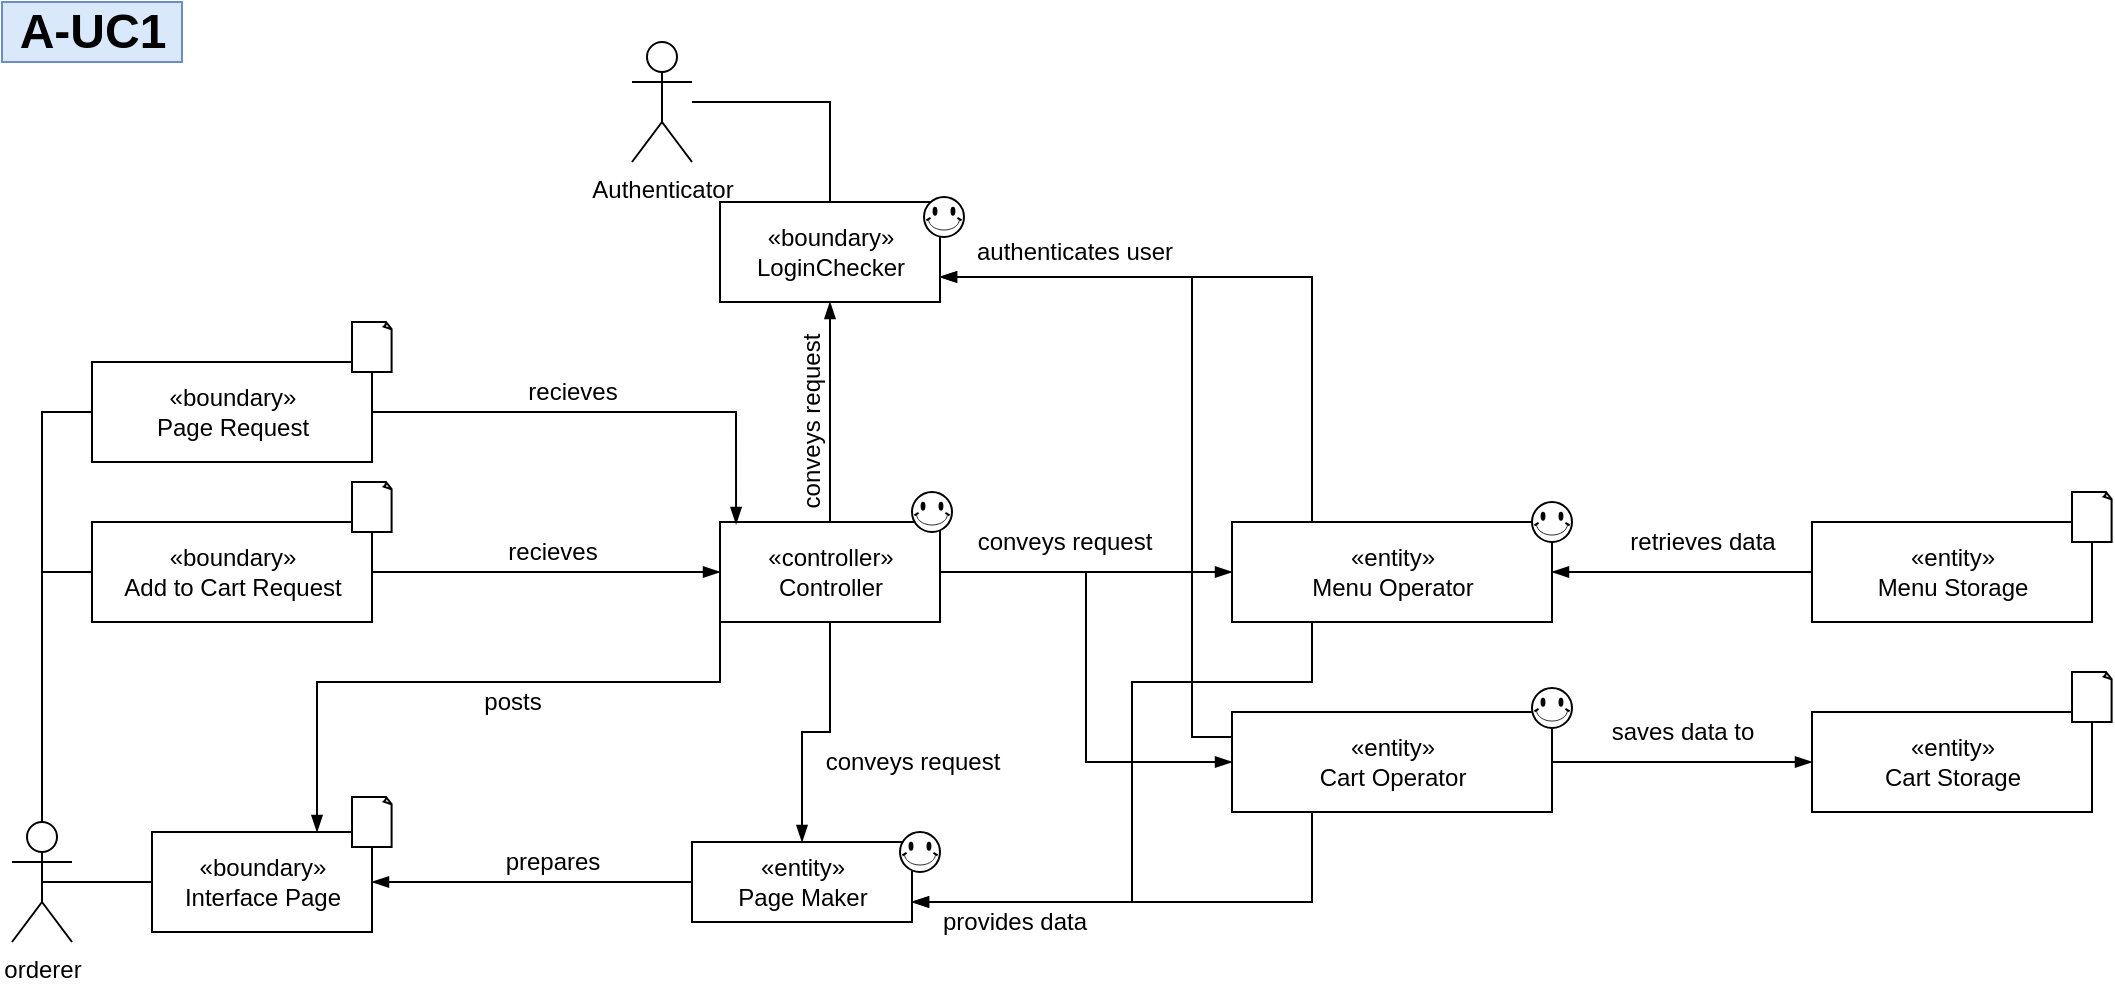 <mxfile version="14.6.0" type="device" pages="8"><diagram id="OE4W3-wHtXMUJe2U0729" name="A-UC1"><mxGraphModel dx="1606" dy="801" grid="1" gridSize="10" guides="1" tooltips="1" connect="1" arrows="1" fold="1" page="1" pageScale="1" pageWidth="827" pageHeight="1169" math="0" shadow="0"><root><mxCell id="0"/><mxCell id="1" parent="0"/><mxCell id="pHMfj2Wm0-R1Cd4omCXL-1" value="orderer" style="shape=umlActor;verticalLabelPosition=bottom;verticalAlign=top;html=1;outlineConnect=0;" parent="1" vertex="1"><mxGeometry x="310" y="760" width="30" height="60" as="geometry"/></mxCell><mxCell id="pHMfj2Wm0-R1Cd4omCXL-4" value="«boundary»&lt;br&gt;Interface Page" style="html=1;" parent="1" vertex="1"><mxGeometry x="380" y="765" width="110" height="50" as="geometry"/></mxCell><mxCell id="mfYZeiQjidSkOu4sasea-99" style="edgeStyle=orthogonalEdgeStyle;rounded=0;orthogonalLoop=1;jettySize=auto;html=1;entryX=0;entryY=0.5;entryDx=0;entryDy=0;endArrow=blockThin;endFill=1;" parent="1" source="pHMfj2Wm0-R1Cd4omCXL-21" target="pHMfj2Wm0-R1Cd4omCXL-22" edge="1"><mxGeometry relative="1" as="geometry"/></mxCell><mxCell id="pHMfj2Wm0-R1Cd4omCXL-21" value="«boundary»&lt;br&gt;Add to Cart Request" style="html=1;" parent="1" vertex="1"><mxGeometry x="350" y="610" width="140" height="50" as="geometry"/></mxCell><mxCell id="mfYZeiQjidSkOu4sasea-87" style="edgeStyle=orthogonalEdgeStyle;rounded=0;orthogonalLoop=1;jettySize=auto;html=1;entryX=0;entryY=0.5;entryDx=0;entryDy=0;endArrow=blockThin;endFill=1;" parent="1" source="pHMfj2Wm0-R1Cd4omCXL-22" target="mfYZeiQjidSkOu4sasea-72" edge="1"><mxGeometry relative="1" as="geometry"/></mxCell><mxCell id="mfYZeiQjidSkOu4sasea-88" style="edgeStyle=orthogonalEdgeStyle;rounded=0;orthogonalLoop=1;jettySize=auto;html=1;exitX=1;exitY=0.5;exitDx=0;exitDy=0;entryX=0;entryY=0.5;entryDx=0;entryDy=0;endArrow=blockThin;endFill=1;" parent="1" source="pHMfj2Wm0-R1Cd4omCXL-22" target="mfYZeiQjidSkOu4sasea-70" edge="1"><mxGeometry relative="1" as="geometry"/></mxCell><mxCell id="mfYZeiQjidSkOu4sasea-89" style="edgeStyle=orthogonalEdgeStyle;rounded=0;orthogonalLoop=1;jettySize=auto;html=1;exitX=0.5;exitY=0;exitDx=0;exitDy=0;entryX=0.5;entryY=1;entryDx=0;entryDy=0;endArrow=blockThin;endFill=1;" parent="1" source="pHMfj2Wm0-R1Cd4omCXL-22" target="mfYZeiQjidSkOu4sasea-8" edge="1"><mxGeometry relative="1" as="geometry"/></mxCell><mxCell id="mfYZeiQjidSkOu4sasea-92" value="" style="edgeStyle=orthogonalEdgeStyle;rounded=0;orthogonalLoop=1;jettySize=auto;html=1;endArrow=blockThin;endFill=1;entryX=0.5;entryY=0;entryDx=0;entryDy=0;" parent="1" source="pHMfj2Wm0-R1Cd4omCXL-22" target="pHMfj2Wm0-R1Cd4omCXL-39" edge="1"><mxGeometry relative="1" as="geometry"/></mxCell><mxCell id="mfYZeiQjidSkOu4sasea-97" style="edgeStyle=orthogonalEdgeStyle;rounded=0;orthogonalLoop=1;jettySize=auto;html=1;exitX=0;exitY=0.75;exitDx=0;exitDy=0;entryX=0.75;entryY=0;entryDx=0;entryDy=0;endArrow=blockThin;endFill=1;" parent="1" source="pHMfj2Wm0-R1Cd4omCXL-22" target="pHMfj2Wm0-R1Cd4omCXL-4" edge="1"><mxGeometry relative="1" as="geometry"><Array as="points"><mxPoint x="664" y="690"/><mxPoint x="463" y="690"/></Array></mxGeometry></mxCell><mxCell id="pHMfj2Wm0-R1Cd4omCXL-22" value="«controller»&lt;br&gt;&lt;span&gt;Controller&lt;/span&gt;" style="html=1;fontStyle=0" parent="1" vertex="1"><mxGeometry x="664" y="610" width="110" height="50" as="geometry"/></mxCell><mxCell id="pHMfj2Wm0-R1Cd4omCXL-29" style="edgeStyle=orthogonalEdgeStyle;rounded=0;orthogonalLoop=1;jettySize=auto;html=1;endArrow=none;endFill=0;exitX=0;exitY=0.5;exitDx=0;exitDy=0;" parent="1" source="pHMfj2Wm0-R1Cd4omCXL-21" target="pHMfj2Wm0-R1Cd4omCXL-1" edge="1"><mxGeometry relative="1" as="geometry"><mxPoint x="380" y="660" as="sourcePoint"/><mxPoint x="240" y="730" as="targetPoint"/></mxGeometry></mxCell><mxCell id="pHMfj2Wm0-R1Cd4omCXL-32" style="edgeStyle=orthogonalEdgeStyle;rounded=0;orthogonalLoop=1;jettySize=auto;html=1;entryX=0;entryY=0.5;entryDx=0;entryDy=0;endArrow=none;endFill=0;exitX=0.5;exitY=0.5;exitDx=0;exitDy=0;exitPerimeter=0;" parent="1" source="pHMfj2Wm0-R1Cd4omCXL-1" target="pHMfj2Wm0-R1Cd4omCXL-4" edge="1"><mxGeometry relative="1" as="geometry"><mxPoint x="-20" y="610" as="sourcePoint"/><mxPoint x="-160" y="680" as="targetPoint"/></mxGeometry></mxCell><mxCell id="mfYZeiQjidSkOu4sasea-98" style="edgeStyle=orthogonalEdgeStyle;rounded=0;orthogonalLoop=1;jettySize=auto;html=1;exitX=0;exitY=0.5;exitDx=0;exitDy=0;endArrow=blockThin;endFill=1;" parent="1" source="pHMfj2Wm0-R1Cd4omCXL-39" target="pHMfj2Wm0-R1Cd4omCXL-4" edge="1"><mxGeometry relative="1" as="geometry"/></mxCell><mxCell id="pHMfj2Wm0-R1Cd4omCXL-39" value="«entity»&lt;br&gt;&lt;span&gt;Page Maker&lt;/span&gt;" style="html=1;fontStyle=0" parent="1" vertex="1"><mxGeometry x="650" y="770" width="110" height="40" as="geometry"/></mxCell><mxCell id="pHMfj2Wm0-R1Cd4omCXL-59" value="posts" style="text;html=1;align=center;verticalAlign=middle;resizable=0;points=[];autosize=1;strokeColor=none;" parent="1" vertex="1"><mxGeometry x="540" y="690" width="40" height="20" as="geometry"/></mxCell><mxCell id="pHMfj2Wm0-R1Cd4omCXL-61" value="prepares" style="text;html=1;align=center;verticalAlign=middle;resizable=0;points=[];autosize=1;strokeColor=none;" parent="1" vertex="1"><mxGeometry x="550" y="770" width="60" height="20" as="geometry"/></mxCell><mxCell id="pHMfj2Wm0-R1Cd4omCXL-66" value="conveys request" style="text;html=1;align=center;verticalAlign=middle;resizable=0;points=[];autosize=1;strokeColor=none;" parent="1" vertex="1"><mxGeometry x="710" y="720" width="100" height="20" as="geometry"/></mxCell><mxCell id="Idw4ca1734CX26pp8fdf-1" value="conveys request" style="text;html=1;align=center;verticalAlign=middle;resizable=0;points=[];autosize=1;strokeColor=none;rotation=0;" parent="1" vertex="1"><mxGeometry x="786" y="610" width="100" height="20" as="geometry"/></mxCell><mxCell id="Idw4ca1734CX26pp8fdf-4" value="" style="whiteSpace=wrap;html=1;shape=mxgraph.basic.document;fontSize=13;" parent="1" vertex="1"><mxGeometry x="480" y="590" width="20" height="25" as="geometry"/></mxCell><mxCell id="Idw4ca1734CX26pp8fdf-5" value="" style="whiteSpace=wrap;html=1;shape=mxgraph.basic.document;fontSize=13;" parent="1" vertex="1"><mxGeometry x="480" y="747.5" width="20" height="25" as="geometry"/></mxCell><mxCell id="Idw4ca1734CX26pp8fdf-7" value="" style="verticalLabelPosition=bottom;verticalAlign=top;html=1;shape=mxgraph.basic.smiley;fontSize=13;" parent="1" vertex="1"><mxGeometry x="754" y="765" width="20" height="20" as="geometry"/></mxCell><mxCell id="Idw4ca1734CX26pp8fdf-8" value="" style="verticalLabelPosition=bottom;verticalAlign=top;html=1;shape=mxgraph.basic.smiley;fontSize=13;" parent="1" vertex="1"><mxGeometry x="760" y="595" width="20" height="20" as="geometry"/></mxCell><mxCell id="Idw4ca1734CX26pp8fdf-11" value="A-UC1" style="text;html=1;align=center;verticalAlign=middle;resizable=0;points=[];autosize=1;fillColor=#dae8fc;strokeColor=#6c8ebf;fontStyle=1;fontSize=24;" parent="1" vertex="1"><mxGeometry x="305" y="350" width="90" height="30" as="geometry"/></mxCell><mxCell id="mfYZeiQjidSkOu4sasea-102" style="edgeStyle=orthogonalEdgeStyle;rounded=0;orthogonalLoop=1;jettySize=auto;html=1;exitX=1;exitY=0.5;exitDx=0;exitDy=0;entryX=0.073;entryY=0.02;entryDx=0;entryDy=0;entryPerimeter=0;endArrow=blockThin;endFill=1;" parent="1" source="mfYZeiQjidSkOu4sasea-3" target="pHMfj2Wm0-R1Cd4omCXL-22" edge="1"><mxGeometry relative="1" as="geometry"/></mxCell><mxCell id="mfYZeiQjidSkOu4sasea-3" value="«boundary»&lt;br&gt;Page Request" style="html=1;" parent="1" vertex="1"><mxGeometry x="350" y="530" width="140" height="50" as="geometry"/></mxCell><mxCell id="mfYZeiQjidSkOu4sasea-4" style="edgeStyle=orthogonalEdgeStyle;rounded=0;orthogonalLoop=1;jettySize=auto;html=1;endArrow=none;endFill=0;exitX=0;exitY=0.5;exitDx=0;exitDy=0;entryX=0.5;entryY=0;entryDx=0;entryDy=0;entryPerimeter=0;" parent="1" source="mfYZeiQjidSkOu4sasea-3" target="pHMfj2Wm0-R1Cd4omCXL-1" edge="1"><mxGeometry relative="1" as="geometry"><mxPoint x="380" y="580" as="sourcePoint"/><mxPoint x="325" y="680" as="targetPoint"/></mxGeometry></mxCell><mxCell id="mfYZeiQjidSkOu4sasea-6" value="" style="whiteSpace=wrap;html=1;shape=mxgraph.basic.document;fontSize=13;" parent="1" vertex="1"><mxGeometry x="480" y="510" width="20" height="25" as="geometry"/></mxCell><mxCell id="mfYZeiQjidSkOu4sasea-8" value="«boundary»&lt;br&gt;&lt;span&gt;LoginChecker&lt;/span&gt;" style="html=1;fontStyle=0" parent="1" vertex="1"><mxGeometry x="664" y="450" width="110" height="50" as="geometry"/></mxCell><mxCell id="mfYZeiQjidSkOu4sasea-9" value="" style="verticalLabelPosition=bottom;verticalAlign=top;html=1;shape=mxgraph.basic.smiley;fontSize=13;fontStyle=0" parent="1" vertex="1"><mxGeometry x="766" y="447.5" width="20" height="20" as="geometry"/></mxCell><mxCell id="mfYZeiQjidSkOu4sasea-86" style="edgeStyle=orthogonalEdgeStyle;rounded=0;orthogonalLoop=1;jettySize=auto;html=1;entryX=0.5;entryY=0;entryDx=0;entryDy=0;endArrow=none;endFill=0;" parent="1" source="mfYZeiQjidSkOu4sasea-62" target="mfYZeiQjidSkOu4sasea-8" edge="1"><mxGeometry relative="1" as="geometry"/></mxCell><mxCell id="mfYZeiQjidSkOu4sasea-62" value="Authenticator" style="shape=umlActor;verticalLabelPosition=bottom;verticalAlign=top;html=1;outlineConnect=0;" parent="1" vertex="1"><mxGeometry x="620" y="370" width="30" height="60" as="geometry"/></mxCell><mxCell id="mfYZeiQjidSkOu4sasea-95" style="edgeStyle=orthogonalEdgeStyle;rounded=0;orthogonalLoop=1;jettySize=auto;html=1;entryX=1;entryY=0.5;entryDx=0;entryDy=0;endArrow=blockThin;endFill=1;" parent="1" source="mfYZeiQjidSkOu4sasea-66" target="mfYZeiQjidSkOu4sasea-70" edge="1"><mxGeometry relative="1" as="geometry"/></mxCell><mxCell id="mfYZeiQjidSkOu4sasea-66" value="«entity»&lt;br&gt;Menu Storage" style="html=1;" parent="1" vertex="1"><mxGeometry x="1210" y="610" width="140" height="50" as="geometry"/></mxCell><mxCell id="mfYZeiQjidSkOu4sasea-67" value="" style="whiteSpace=wrap;html=1;shape=mxgraph.basic.document;fontSize=13;" parent="1" vertex="1"><mxGeometry x="1340" y="595" width="20" height="25" as="geometry"/></mxCell><mxCell id="mfYZeiQjidSkOu4sasea-68" value="«entity»&lt;br&gt;Cart Storage" style="html=1;" parent="1" vertex="1"><mxGeometry x="1210" y="705" width="140" height="50" as="geometry"/></mxCell><mxCell id="mfYZeiQjidSkOu4sasea-69" value="" style="whiteSpace=wrap;html=1;shape=mxgraph.basic.document;fontSize=13;" parent="1" vertex="1"><mxGeometry x="1340" y="685" width="20" height="25" as="geometry"/></mxCell><mxCell id="mfYZeiQjidSkOu4sasea-103" style="edgeStyle=orthogonalEdgeStyle;rounded=0;orthogonalLoop=1;jettySize=auto;html=1;exitX=0.25;exitY=0;exitDx=0;exitDy=0;entryX=1;entryY=0.75;entryDx=0;entryDy=0;endArrow=blockThin;endFill=1;" parent="1" source="mfYZeiQjidSkOu4sasea-70" target="mfYZeiQjidSkOu4sasea-8" edge="1"><mxGeometry relative="1" as="geometry"/></mxCell><mxCell id="mfYZeiQjidSkOu4sasea-105" style="edgeStyle=orthogonalEdgeStyle;rounded=0;orthogonalLoop=1;jettySize=auto;html=1;exitX=0.25;exitY=1;exitDx=0;exitDy=0;entryX=1;entryY=0.75;entryDx=0;entryDy=0;endArrow=blockThin;endFill=1;" parent="1" source="mfYZeiQjidSkOu4sasea-70" target="pHMfj2Wm0-R1Cd4omCXL-39" edge="1"><mxGeometry relative="1" as="geometry"><Array as="points"><mxPoint x="960" y="690"/><mxPoint x="870" y="690"/><mxPoint x="870" y="800"/></Array></mxGeometry></mxCell><mxCell id="mfYZeiQjidSkOu4sasea-70" value="«entity»&lt;br&gt;&lt;span&gt;Menu Operator&lt;/span&gt;" style="html=1;fontStyle=0" parent="1" vertex="1"><mxGeometry x="920" y="610" width="160" height="50" as="geometry"/></mxCell><mxCell id="mfYZeiQjidSkOu4sasea-71" value="" style="verticalLabelPosition=bottom;verticalAlign=top;html=1;shape=mxgraph.basic.smiley;fontSize=13;" parent="1" vertex="1"><mxGeometry x="1070" y="600" width="20" height="20" as="geometry"/></mxCell><mxCell id="mfYZeiQjidSkOu4sasea-93" style="edgeStyle=orthogonalEdgeStyle;rounded=0;orthogonalLoop=1;jettySize=auto;html=1;exitX=1;exitY=0.5;exitDx=0;exitDy=0;entryX=0;entryY=0.5;entryDx=0;entryDy=0;endArrow=blockThin;endFill=1;" parent="1" source="mfYZeiQjidSkOu4sasea-72" target="mfYZeiQjidSkOu4sasea-68" edge="1"><mxGeometry relative="1" as="geometry"/></mxCell><mxCell id="mfYZeiQjidSkOu4sasea-104" style="edgeStyle=orthogonalEdgeStyle;rounded=0;orthogonalLoop=1;jettySize=auto;html=1;exitX=0;exitY=0.25;exitDx=0;exitDy=0;entryX=1;entryY=0.75;entryDx=0;entryDy=0;endArrow=blockThin;endFill=1;" parent="1" source="mfYZeiQjidSkOu4sasea-72" target="mfYZeiQjidSkOu4sasea-8" edge="1"><mxGeometry relative="1" as="geometry"><Array as="points"><mxPoint x="900" y="718"/><mxPoint x="900" y="488"/></Array></mxGeometry></mxCell><mxCell id="mfYZeiQjidSkOu4sasea-107" style="edgeStyle=orthogonalEdgeStyle;rounded=0;orthogonalLoop=1;jettySize=auto;html=1;exitX=0.25;exitY=1;exitDx=0;exitDy=0;entryX=1;entryY=0.75;entryDx=0;entryDy=0;endArrow=blockThin;endFill=1;" parent="1" source="mfYZeiQjidSkOu4sasea-72" target="pHMfj2Wm0-R1Cd4omCXL-39" edge="1"><mxGeometry relative="1" as="geometry"/></mxCell><mxCell id="mfYZeiQjidSkOu4sasea-72" value="«entity»&lt;br&gt;&lt;span&gt;Cart Operator&lt;/span&gt;" style="html=1;fontStyle=0" parent="1" vertex="1"><mxGeometry x="920" y="705" width="160" height="50" as="geometry"/></mxCell><mxCell id="mfYZeiQjidSkOu4sasea-73" value="" style="verticalLabelPosition=bottom;verticalAlign=top;html=1;shape=mxgraph.basic.smiley;fontSize=13;" parent="1" vertex="1"><mxGeometry x="1070" y="693" width="20" height="20" as="geometry"/></mxCell><mxCell id="mfYZeiQjidSkOu4sasea-82" value="authenticates user" style="text;html=1;align=center;verticalAlign=middle;resizable=0;points=[];autosize=1;strokeColor=none;rotation=0;" parent="1" vertex="1"><mxGeometry x="786" y="465" width="110" height="20" as="geometry"/></mxCell><mxCell id="mfYZeiQjidSkOu4sasea-90" value="conveys request" style="text;html=1;align=center;verticalAlign=middle;resizable=0;points=[];autosize=1;strokeColor=none;rotation=-90;" parent="1" vertex="1"><mxGeometry x="660" y="550" width="100" height="20" as="geometry"/></mxCell><mxCell id="mfYZeiQjidSkOu4sasea-94" value="saves data to" style="text;html=1;align=center;verticalAlign=middle;resizable=0;points=[];autosize=1;strokeColor=none;rotation=0;" parent="1" vertex="1"><mxGeometry x="1100" y="705" width="90" height="20" as="geometry"/></mxCell><mxCell id="mfYZeiQjidSkOu4sasea-96" value="retrieves data" style="text;html=1;align=center;verticalAlign=middle;resizable=0;points=[];autosize=1;strokeColor=none;rotation=0;" parent="1" vertex="1"><mxGeometry x="1110" y="610" width="90" height="20" as="geometry"/></mxCell><mxCell id="mfYZeiQjidSkOu4sasea-100" value="recieves" style="text;html=1;align=center;verticalAlign=middle;resizable=0;points=[];autosize=1;strokeColor=none;" parent="1" vertex="1"><mxGeometry x="550" y="615" width="60" height="20" as="geometry"/></mxCell><mxCell id="mfYZeiQjidSkOu4sasea-101" value="recieves" style="text;html=1;align=center;verticalAlign=middle;resizable=0;points=[];autosize=1;strokeColor=none;" parent="1" vertex="1"><mxGeometry x="560" y="535" width="60" height="20" as="geometry"/></mxCell><mxCell id="mfYZeiQjidSkOu4sasea-106" value="provides data" style="text;html=1;align=center;verticalAlign=middle;resizable=0;points=[];autosize=1;strokeColor=none;rotation=0;" parent="1" vertex="1"><mxGeometry x="766" y="800" width="90" height="20" as="geometry"/></mxCell></root></mxGraphModel></diagram><diagram id="kDbaXxJ9w0ujUciIvDA0" name="A-UC2"><mxGraphModel dx="1307" dy="1144" grid="1" gridSize="10" guides="1" tooltips="1" connect="1" arrows="1" fold="1" page="1" pageScale="1" pageWidth="827" pageHeight="1169" math="0" shadow="0"><root><mxCell id="yUolXgR7446yNRTfaaqK-0"/><mxCell id="yUolXgR7446yNRTfaaqK-1" parent="yUolXgR7446yNRTfaaqK-0"/><mxCell id="yUhif91UjB8DyXIdRBkk-0" value="orderer" style="shape=umlActor;verticalLabelPosition=bottom;verticalAlign=top;html=1;outlineConnect=0;" vertex="1" parent="yUolXgR7446yNRTfaaqK-1"><mxGeometry x="310" y="760" width="30" height="60" as="geometry"/></mxCell><mxCell id="yUhif91UjB8DyXIdRBkk-1" value="«boundary»&lt;br&gt;Interface Page" style="html=1;" vertex="1" parent="yUolXgR7446yNRTfaaqK-1"><mxGeometry x="380" y="765" width="110" height="50" as="geometry"/></mxCell><mxCell id="yUhif91UjB8DyXIdRBkk-4" style="edgeStyle=orthogonalEdgeStyle;rounded=0;orthogonalLoop=1;jettySize=auto;html=1;entryX=0;entryY=0.5;entryDx=0;entryDy=0;endArrow=blockThin;endFill=1;" edge="1" parent="yUolXgR7446yNRTfaaqK-1" source="yUhif91UjB8DyXIdRBkk-9" target="yUhif91UjB8DyXIdRBkk-43"><mxGeometry relative="1" as="geometry"/></mxCell><mxCell id="yUhif91UjB8DyXIdRBkk-6" style="edgeStyle=orthogonalEdgeStyle;rounded=0;orthogonalLoop=1;jettySize=auto;html=1;exitX=0.5;exitY=0;exitDx=0;exitDy=0;entryX=0.5;entryY=1;entryDx=0;entryDy=0;endArrow=blockThin;endFill=1;" edge="1" parent="yUolXgR7446yNRTfaaqK-1" source="yUhif91UjB8DyXIdRBkk-9" target="yUhif91UjB8DyXIdRBkk-27"><mxGeometry relative="1" as="geometry"/></mxCell><mxCell id="yUhif91UjB8DyXIdRBkk-7" value="" style="edgeStyle=orthogonalEdgeStyle;rounded=0;orthogonalLoop=1;jettySize=auto;html=1;endArrow=blockThin;endFill=1;entryX=0.5;entryY=0;entryDx=0;entryDy=0;" edge="1" parent="yUolXgR7446yNRTfaaqK-1" source="yUhif91UjB8DyXIdRBkk-9" target="yUhif91UjB8DyXIdRBkk-13"><mxGeometry relative="1" as="geometry"/></mxCell><mxCell id="yUhif91UjB8DyXIdRBkk-8" style="edgeStyle=orthogonalEdgeStyle;rounded=0;orthogonalLoop=1;jettySize=auto;html=1;exitX=0;exitY=0.75;exitDx=0;exitDy=0;entryX=0.75;entryY=0;entryDx=0;entryDy=0;endArrow=blockThin;endFill=1;" edge="1" parent="yUolXgR7446yNRTfaaqK-1" source="yUhif91UjB8DyXIdRBkk-9" target="yUhif91UjB8DyXIdRBkk-1"><mxGeometry relative="1" as="geometry"><Array as="points"><mxPoint x="664" y="690"/><mxPoint x="463" y="690"/></Array></mxGeometry></mxCell><mxCell id="yUhif91UjB8DyXIdRBkk-9" value="«controller»&lt;br&gt;&lt;span&gt;Controller&lt;/span&gt;" style="html=1;fontStyle=0" vertex="1" parent="yUolXgR7446yNRTfaaqK-1"><mxGeometry x="664" y="610" width="110" height="50" as="geometry"/></mxCell><mxCell id="yUhif91UjB8DyXIdRBkk-11" style="edgeStyle=orthogonalEdgeStyle;rounded=0;orthogonalLoop=1;jettySize=auto;html=1;entryX=0;entryY=0.5;entryDx=0;entryDy=0;endArrow=none;endFill=0;exitX=0.5;exitY=0.5;exitDx=0;exitDy=0;exitPerimeter=0;" edge="1" parent="yUolXgR7446yNRTfaaqK-1" source="yUhif91UjB8DyXIdRBkk-0" target="yUhif91UjB8DyXIdRBkk-1"><mxGeometry relative="1" as="geometry"><mxPoint x="-20" y="610" as="sourcePoint"/><mxPoint x="-160" y="680" as="targetPoint"/></mxGeometry></mxCell><mxCell id="yUhif91UjB8DyXIdRBkk-12" style="edgeStyle=orthogonalEdgeStyle;rounded=0;orthogonalLoop=1;jettySize=auto;html=1;exitX=0;exitY=0.5;exitDx=0;exitDy=0;endArrow=blockThin;endFill=1;" edge="1" parent="yUolXgR7446yNRTfaaqK-1" source="yUhif91UjB8DyXIdRBkk-13" target="yUhif91UjB8DyXIdRBkk-1"><mxGeometry relative="1" as="geometry"/></mxCell><mxCell id="yUhif91UjB8DyXIdRBkk-13" value="«entity»&lt;br&gt;&lt;span&gt;Page Maker&lt;/span&gt;" style="html=1;fontStyle=0" vertex="1" parent="yUolXgR7446yNRTfaaqK-1"><mxGeometry x="650" y="770" width="110" height="40" as="geometry"/></mxCell><mxCell id="yUhif91UjB8DyXIdRBkk-14" value="posts" style="text;html=1;align=center;verticalAlign=middle;resizable=0;points=[];autosize=1;strokeColor=none;" vertex="1" parent="yUolXgR7446yNRTfaaqK-1"><mxGeometry x="540" y="690" width="40" height="20" as="geometry"/></mxCell><mxCell id="yUhif91UjB8DyXIdRBkk-15" value="prepares" style="text;html=1;align=center;verticalAlign=middle;resizable=0;points=[];autosize=1;strokeColor=none;" vertex="1" parent="yUolXgR7446yNRTfaaqK-1"><mxGeometry x="550" y="770" width="60" height="20" as="geometry"/></mxCell><mxCell id="yUhif91UjB8DyXIdRBkk-16" value="conveys request" style="text;html=1;align=center;verticalAlign=middle;resizable=0;points=[];autosize=1;strokeColor=none;" vertex="1" parent="yUolXgR7446yNRTfaaqK-1"><mxGeometry x="710" y="720" width="100" height="20" as="geometry"/></mxCell><mxCell id="yUhif91UjB8DyXIdRBkk-17" value="conveys request" style="text;html=1;align=center;verticalAlign=middle;resizable=0;points=[];autosize=1;strokeColor=none;rotation=0;" vertex="1" parent="yUolXgR7446yNRTfaaqK-1"><mxGeometry x="786" y="610" width="100" height="20" as="geometry"/></mxCell><mxCell id="yUhif91UjB8DyXIdRBkk-19" value="" style="whiteSpace=wrap;html=1;shape=mxgraph.basic.document;fontSize=13;" vertex="1" parent="yUolXgR7446yNRTfaaqK-1"><mxGeometry x="480" y="747.5" width="20" height="25" as="geometry"/></mxCell><mxCell id="yUhif91UjB8DyXIdRBkk-20" value="" style="verticalLabelPosition=bottom;verticalAlign=top;html=1;shape=mxgraph.basic.smiley;fontSize=13;" vertex="1" parent="yUolXgR7446yNRTfaaqK-1"><mxGeometry x="754" y="765" width="20" height="20" as="geometry"/></mxCell><mxCell id="yUhif91UjB8DyXIdRBkk-21" value="" style="verticalLabelPosition=bottom;verticalAlign=top;html=1;shape=mxgraph.basic.smiley;fontSize=13;" vertex="1" parent="yUolXgR7446yNRTfaaqK-1"><mxGeometry x="760" y="595" width="20" height="20" as="geometry"/></mxCell><mxCell id="yUhif91UjB8DyXIdRBkk-22" value="A-UC2" style="text;html=1;align=center;verticalAlign=middle;resizable=0;points=[];autosize=1;fillColor=#dae8fc;strokeColor=#6c8ebf;fontStyle=1;fontSize=24;" vertex="1" parent="yUolXgR7446yNRTfaaqK-1"><mxGeometry x="305" y="350" width="90" height="30" as="geometry"/></mxCell><mxCell id="yUhif91UjB8DyXIdRBkk-23" style="edgeStyle=orthogonalEdgeStyle;rounded=0;orthogonalLoop=1;jettySize=auto;html=1;exitX=1;exitY=0.5;exitDx=0;exitDy=0;entryX=0.073;entryY=0.02;entryDx=0;entryDy=0;entryPerimeter=0;endArrow=blockThin;endFill=1;" edge="1" parent="yUolXgR7446yNRTfaaqK-1" source="yUhif91UjB8DyXIdRBkk-24" target="yUhif91UjB8DyXIdRBkk-9"><mxGeometry relative="1" as="geometry"/></mxCell><mxCell id="yUhif91UjB8DyXIdRBkk-24" value="«boundary»&lt;br&gt;Page Request" style="html=1;" vertex="1" parent="yUolXgR7446yNRTfaaqK-1"><mxGeometry x="350" y="530" width="140" height="50" as="geometry"/></mxCell><mxCell id="yUhif91UjB8DyXIdRBkk-25" style="edgeStyle=orthogonalEdgeStyle;rounded=0;orthogonalLoop=1;jettySize=auto;html=1;endArrow=none;endFill=0;exitX=0;exitY=0.5;exitDx=0;exitDy=0;entryX=0.5;entryY=0;entryDx=0;entryDy=0;entryPerimeter=0;" edge="1" parent="yUolXgR7446yNRTfaaqK-1" source="yUhif91UjB8DyXIdRBkk-24" target="yUhif91UjB8DyXIdRBkk-0"><mxGeometry relative="1" as="geometry"><mxPoint x="380" y="580" as="sourcePoint"/><mxPoint x="325" y="680" as="targetPoint"/></mxGeometry></mxCell><mxCell id="yUhif91UjB8DyXIdRBkk-26" value="" style="whiteSpace=wrap;html=1;shape=mxgraph.basic.document;fontSize=13;" vertex="1" parent="yUolXgR7446yNRTfaaqK-1"><mxGeometry x="480" y="510" width="20" height="25" as="geometry"/></mxCell><mxCell id="yUhif91UjB8DyXIdRBkk-27" value="«boundary»&lt;br&gt;&lt;span&gt;LoginChecker&lt;/span&gt;" style="html=1;fontStyle=0" vertex="1" parent="yUolXgR7446yNRTfaaqK-1"><mxGeometry x="664" y="450" width="110" height="50" as="geometry"/></mxCell><mxCell id="yUhif91UjB8DyXIdRBkk-28" value="" style="verticalLabelPosition=bottom;verticalAlign=top;html=1;shape=mxgraph.basic.smiley;fontSize=13;fontStyle=0" vertex="1" parent="yUolXgR7446yNRTfaaqK-1"><mxGeometry x="766" y="447.5" width="20" height="20" as="geometry"/></mxCell><mxCell id="yUhif91UjB8DyXIdRBkk-29" style="edgeStyle=orthogonalEdgeStyle;rounded=0;orthogonalLoop=1;jettySize=auto;html=1;entryX=0.5;entryY=0;entryDx=0;entryDy=0;endArrow=none;endFill=0;" edge="1" parent="yUolXgR7446yNRTfaaqK-1" source="yUhif91UjB8DyXIdRBkk-30" target="yUhif91UjB8DyXIdRBkk-27"><mxGeometry relative="1" as="geometry"/></mxCell><mxCell id="yUhif91UjB8DyXIdRBkk-30" value="Authenticator" style="shape=umlActor;verticalLabelPosition=bottom;verticalAlign=top;html=1;outlineConnect=0;" vertex="1" parent="yUolXgR7446yNRTfaaqK-1"><mxGeometry x="620" y="370" width="30" height="60" as="geometry"/></mxCell><mxCell id="wkWix-a8d9-XD5I0YwI0-0" style="edgeStyle=orthogonalEdgeStyle;rounded=0;orthogonalLoop=1;jettySize=auto;html=1;fontSize=24;endArrow=blockThin;endFill=1;" edge="1" parent="yUolXgR7446yNRTfaaqK-1" source="yUhif91UjB8DyXIdRBkk-34" target="yUhif91UjB8DyXIdRBkk-43"><mxGeometry relative="1" as="geometry"/></mxCell><mxCell id="yUhif91UjB8DyXIdRBkk-34" value="«entity»&lt;br&gt;Cart Storage" style="html=1;" vertex="1" parent="yUolXgR7446yNRTfaaqK-1"><mxGeometry x="1210" y="705" width="140" height="50" as="geometry"/></mxCell><mxCell id="yUhif91UjB8DyXIdRBkk-35" value="" style="whiteSpace=wrap;html=1;shape=mxgraph.basic.document;fontSize=13;" vertex="1" parent="yUolXgR7446yNRTfaaqK-1"><mxGeometry x="1340" y="685" width="20" height="25" as="geometry"/></mxCell><mxCell id="yUhif91UjB8DyXIdRBkk-41" style="edgeStyle=orthogonalEdgeStyle;rounded=0;orthogonalLoop=1;jettySize=auto;html=1;exitX=0;exitY=0.25;exitDx=0;exitDy=0;entryX=1;entryY=0.75;entryDx=0;entryDy=0;endArrow=blockThin;endFill=1;" edge="1" parent="yUolXgR7446yNRTfaaqK-1" source="yUhif91UjB8DyXIdRBkk-43" target="yUhif91UjB8DyXIdRBkk-27"><mxGeometry relative="1" as="geometry"><Array as="points"><mxPoint x="900" y="718"/><mxPoint x="900" y="488"/></Array></mxGeometry></mxCell><mxCell id="yUhif91UjB8DyXIdRBkk-42" style="edgeStyle=orthogonalEdgeStyle;rounded=0;orthogonalLoop=1;jettySize=auto;html=1;exitX=0.25;exitY=1;exitDx=0;exitDy=0;entryX=1;entryY=0.75;entryDx=0;entryDy=0;endArrow=blockThin;endFill=1;" edge="1" parent="yUolXgR7446yNRTfaaqK-1" source="yUhif91UjB8DyXIdRBkk-43" target="yUhif91UjB8DyXIdRBkk-13"><mxGeometry relative="1" as="geometry"/></mxCell><mxCell id="yUhif91UjB8DyXIdRBkk-43" value="«entity»&lt;br&gt;&lt;span&gt;Cart Operator&lt;/span&gt;" style="html=1;fontStyle=0" vertex="1" parent="yUolXgR7446yNRTfaaqK-1"><mxGeometry x="920" y="705" width="160" height="50" as="geometry"/></mxCell><mxCell id="yUhif91UjB8DyXIdRBkk-44" value="" style="verticalLabelPosition=bottom;verticalAlign=top;html=1;shape=mxgraph.basic.smiley;fontSize=13;" vertex="1" parent="yUolXgR7446yNRTfaaqK-1"><mxGeometry x="1070" y="693" width="20" height="20" as="geometry"/></mxCell><mxCell id="yUhif91UjB8DyXIdRBkk-45" value="authenticates user" style="text;html=1;align=center;verticalAlign=middle;resizable=0;points=[];autosize=1;strokeColor=none;rotation=0;" vertex="1" parent="yUolXgR7446yNRTfaaqK-1"><mxGeometry x="786" y="465" width="110" height="20" as="geometry"/></mxCell><mxCell id="yUhif91UjB8DyXIdRBkk-46" value="conveys request" style="text;html=1;align=center;verticalAlign=middle;resizable=0;points=[];autosize=1;strokeColor=none;rotation=-90;" vertex="1" parent="yUolXgR7446yNRTfaaqK-1"><mxGeometry x="660" y="550" width="100" height="20" as="geometry"/></mxCell><mxCell id="yUhif91UjB8DyXIdRBkk-47" value="retrieves data" style="text;html=1;align=center;verticalAlign=middle;resizable=0;points=[];autosize=1;strokeColor=none;rotation=0;" vertex="1" parent="yUolXgR7446yNRTfaaqK-1"><mxGeometry x="1100" y="705" width="90" height="20" as="geometry"/></mxCell><mxCell id="yUhif91UjB8DyXIdRBkk-50" value="recieves" style="text;html=1;align=center;verticalAlign=middle;resizable=0;points=[];autosize=1;strokeColor=none;" vertex="1" parent="yUolXgR7446yNRTfaaqK-1"><mxGeometry x="560" y="535" width="60" height="20" as="geometry"/></mxCell><mxCell id="yUhif91UjB8DyXIdRBkk-51" value="provides data" style="text;html=1;align=center;verticalAlign=middle;resizable=0;points=[];autosize=1;strokeColor=none;rotation=0;" vertex="1" parent="yUolXgR7446yNRTfaaqK-1"><mxGeometry x="766" y="800" width="90" height="20" as="geometry"/></mxCell></root></mxGraphModel></diagram><diagram name="A-UC3" id="qn_gu5a-P_j69L0eCIMp"><mxGraphModel dx="1307" dy="1144" grid="1" gridSize="10" guides="1" tooltips="1" connect="1" arrows="1" fold="1" page="1" pageScale="1" pageWidth="827" pageHeight="1169" math="0" shadow="0"><root><mxCell id="CRs1yNkVtJFuoQciasgx-0"/><mxCell id="CRs1yNkVtJFuoQciasgx-1" parent="CRs1yNkVtJFuoQciasgx-0"/><mxCell id="CRs1yNkVtJFuoQciasgx-2" value="orderer" style="shape=umlActor;verticalLabelPosition=bottom;verticalAlign=top;html=1;outlineConnect=0;" vertex="1" parent="CRs1yNkVtJFuoQciasgx-1"><mxGeometry x="310" y="760" width="30" height="60" as="geometry"/></mxCell><mxCell id="CRs1yNkVtJFuoQciasgx-3" value="«boundary»&lt;br&gt;Interface Page" style="html=1;" vertex="1" parent="CRs1yNkVtJFuoQciasgx-1"><mxGeometry x="380" y="765" width="110" height="50" as="geometry"/></mxCell><mxCell id="CRs1yNkVtJFuoQciasgx-4" style="edgeStyle=orthogonalEdgeStyle;rounded=0;orthogonalLoop=1;jettySize=auto;html=1;entryX=0;entryY=0.5;entryDx=0;entryDy=0;endArrow=blockThin;endFill=1;" edge="1" parent="CRs1yNkVtJFuoQciasgx-1" source="CRs1yNkVtJFuoQciasgx-5" target="CRs1yNkVtJFuoQciasgx-11"><mxGeometry relative="1" as="geometry"/></mxCell><mxCell id="CRs1yNkVtJFuoQciasgx-5" value="«boundary»&lt;br&gt;Modify Cart Item&lt;br&gt;Quantity Request" style="html=1;" vertex="1" parent="CRs1yNkVtJFuoQciasgx-1"><mxGeometry x="350" y="610" width="140" height="50" as="geometry"/></mxCell><mxCell id="CRs1yNkVtJFuoQciasgx-6" style="edgeStyle=orthogonalEdgeStyle;rounded=0;orthogonalLoop=1;jettySize=auto;html=1;entryX=0;entryY=0.5;entryDx=0;entryDy=0;endArrow=blockThin;endFill=1;" edge="1" parent="CRs1yNkVtJFuoQciasgx-1" source="CRs1yNkVtJFuoQciasgx-11" target="CRs1yNkVtJFuoQciasgx-45"><mxGeometry relative="1" as="geometry"/></mxCell><mxCell id="CRs1yNkVtJFuoQciasgx-8" style="edgeStyle=orthogonalEdgeStyle;rounded=0;orthogonalLoop=1;jettySize=auto;html=1;exitX=0.5;exitY=0;exitDx=0;exitDy=0;entryX=0.5;entryY=1;entryDx=0;entryDy=0;endArrow=blockThin;endFill=1;" edge="1" parent="CRs1yNkVtJFuoQciasgx-1" source="CRs1yNkVtJFuoQciasgx-11" target="CRs1yNkVtJFuoQciasgx-29"><mxGeometry relative="1" as="geometry"/></mxCell><mxCell id="CRs1yNkVtJFuoQciasgx-9" value="" style="edgeStyle=orthogonalEdgeStyle;rounded=0;orthogonalLoop=1;jettySize=auto;html=1;endArrow=blockThin;endFill=1;entryX=0.5;entryY=0;entryDx=0;entryDy=0;" edge="1" parent="CRs1yNkVtJFuoQciasgx-1" source="CRs1yNkVtJFuoQciasgx-11" target="CRs1yNkVtJFuoQciasgx-15"><mxGeometry relative="1" as="geometry"/></mxCell><mxCell id="CRs1yNkVtJFuoQciasgx-10" style="edgeStyle=orthogonalEdgeStyle;rounded=0;orthogonalLoop=1;jettySize=auto;html=1;exitX=0;exitY=0.75;exitDx=0;exitDy=0;entryX=0.75;entryY=0;entryDx=0;entryDy=0;endArrow=blockThin;endFill=1;" edge="1" parent="CRs1yNkVtJFuoQciasgx-1" source="CRs1yNkVtJFuoQciasgx-11" target="CRs1yNkVtJFuoQciasgx-3"><mxGeometry relative="1" as="geometry"><Array as="points"><mxPoint x="664" y="690"/><mxPoint x="463" y="690"/></Array></mxGeometry></mxCell><mxCell id="CRs1yNkVtJFuoQciasgx-11" value="«controller»&lt;br&gt;&lt;span&gt;Controller&lt;/span&gt;" style="html=1;fontStyle=0" vertex="1" parent="CRs1yNkVtJFuoQciasgx-1"><mxGeometry x="664" y="610" width="110" height="50" as="geometry"/></mxCell><mxCell id="CRs1yNkVtJFuoQciasgx-12" style="edgeStyle=orthogonalEdgeStyle;rounded=0;orthogonalLoop=1;jettySize=auto;html=1;endArrow=none;endFill=0;exitX=0;exitY=0.5;exitDx=0;exitDy=0;" edge="1" parent="CRs1yNkVtJFuoQciasgx-1" source="CRs1yNkVtJFuoQciasgx-5" target="CRs1yNkVtJFuoQciasgx-2"><mxGeometry relative="1" as="geometry"><mxPoint x="380" y="660" as="sourcePoint"/><mxPoint x="240" y="730" as="targetPoint"/></mxGeometry></mxCell><mxCell id="CRs1yNkVtJFuoQciasgx-13" style="edgeStyle=orthogonalEdgeStyle;rounded=0;orthogonalLoop=1;jettySize=auto;html=1;entryX=0;entryY=0.5;entryDx=0;entryDy=0;endArrow=none;endFill=0;exitX=0.5;exitY=0.5;exitDx=0;exitDy=0;exitPerimeter=0;" edge="1" parent="CRs1yNkVtJFuoQciasgx-1" source="CRs1yNkVtJFuoQciasgx-2" target="CRs1yNkVtJFuoQciasgx-3"><mxGeometry relative="1" as="geometry"><mxPoint x="-20" y="610" as="sourcePoint"/><mxPoint x="-160" y="680" as="targetPoint"/></mxGeometry></mxCell><mxCell id="CRs1yNkVtJFuoQciasgx-14" style="edgeStyle=orthogonalEdgeStyle;rounded=0;orthogonalLoop=1;jettySize=auto;html=1;exitX=0;exitY=0.5;exitDx=0;exitDy=0;endArrow=blockThin;endFill=1;" edge="1" parent="CRs1yNkVtJFuoQciasgx-1" source="CRs1yNkVtJFuoQciasgx-15" target="CRs1yNkVtJFuoQciasgx-3"><mxGeometry relative="1" as="geometry"/></mxCell><mxCell id="CRs1yNkVtJFuoQciasgx-15" value="«entity»&lt;br&gt;&lt;span&gt;Page Maker&lt;/span&gt;" style="html=1;fontStyle=0" vertex="1" parent="CRs1yNkVtJFuoQciasgx-1"><mxGeometry x="650" y="770" width="110" height="40" as="geometry"/></mxCell><mxCell id="CRs1yNkVtJFuoQciasgx-16" value="posts" style="text;html=1;align=center;verticalAlign=middle;resizable=0;points=[];autosize=1;strokeColor=none;" vertex="1" parent="CRs1yNkVtJFuoQciasgx-1"><mxGeometry x="540" y="690" width="40" height="20" as="geometry"/></mxCell><mxCell id="CRs1yNkVtJFuoQciasgx-17" value="prepares" style="text;html=1;align=center;verticalAlign=middle;resizable=0;points=[];autosize=1;strokeColor=none;" vertex="1" parent="CRs1yNkVtJFuoQciasgx-1"><mxGeometry x="550" y="770" width="60" height="20" as="geometry"/></mxCell><mxCell id="CRs1yNkVtJFuoQciasgx-18" value="conveys request" style="text;html=1;align=center;verticalAlign=middle;resizable=0;points=[];autosize=1;strokeColor=none;" vertex="1" parent="CRs1yNkVtJFuoQciasgx-1"><mxGeometry x="710" y="720" width="100" height="20" as="geometry"/></mxCell><mxCell id="CRs1yNkVtJFuoQciasgx-19" value="conveys request" style="text;html=1;align=center;verticalAlign=middle;resizable=0;points=[];autosize=1;strokeColor=none;rotation=0;" vertex="1" parent="CRs1yNkVtJFuoQciasgx-1"><mxGeometry x="786" y="610" width="100" height="20" as="geometry"/></mxCell><mxCell id="CRs1yNkVtJFuoQciasgx-20" value="" style="whiteSpace=wrap;html=1;shape=mxgraph.basic.document;fontSize=13;" vertex="1" parent="CRs1yNkVtJFuoQciasgx-1"><mxGeometry x="480" y="590" width="20" height="25" as="geometry"/></mxCell><mxCell id="CRs1yNkVtJFuoQciasgx-21" value="" style="whiteSpace=wrap;html=1;shape=mxgraph.basic.document;fontSize=13;" vertex="1" parent="CRs1yNkVtJFuoQciasgx-1"><mxGeometry x="480" y="747.5" width="20" height="25" as="geometry"/></mxCell><mxCell id="CRs1yNkVtJFuoQciasgx-22" value="" style="verticalLabelPosition=bottom;verticalAlign=top;html=1;shape=mxgraph.basic.smiley;fontSize=13;" vertex="1" parent="CRs1yNkVtJFuoQciasgx-1"><mxGeometry x="754" y="765" width="20" height="20" as="geometry"/></mxCell><mxCell id="CRs1yNkVtJFuoQciasgx-23" value="" style="verticalLabelPosition=bottom;verticalAlign=top;html=1;shape=mxgraph.basic.smiley;fontSize=13;" vertex="1" parent="CRs1yNkVtJFuoQciasgx-1"><mxGeometry x="760" y="595" width="20" height="20" as="geometry"/></mxCell><mxCell id="CRs1yNkVtJFuoQciasgx-24" value="A-UC3" style="text;html=1;align=center;verticalAlign=middle;resizable=0;points=[];autosize=1;fillColor=#dae8fc;strokeColor=#6c8ebf;fontStyle=1;fontSize=24;" vertex="1" parent="CRs1yNkVtJFuoQciasgx-1"><mxGeometry x="305" y="350" width="90" height="30" as="geometry"/></mxCell><mxCell id="CRs1yNkVtJFuoQciasgx-25" style="edgeStyle=orthogonalEdgeStyle;rounded=0;orthogonalLoop=1;jettySize=auto;html=1;exitX=1;exitY=0.5;exitDx=0;exitDy=0;entryX=0.073;entryY=0.02;entryDx=0;entryDy=0;entryPerimeter=0;endArrow=blockThin;endFill=1;" edge="1" parent="CRs1yNkVtJFuoQciasgx-1" source="CRs1yNkVtJFuoQciasgx-26" target="CRs1yNkVtJFuoQciasgx-11"><mxGeometry relative="1" as="geometry"/></mxCell><mxCell id="CRs1yNkVtJFuoQciasgx-26" value="«boundary»&lt;br&gt;Page Request" style="html=1;" vertex="1" parent="CRs1yNkVtJFuoQciasgx-1"><mxGeometry x="350" y="530" width="140" height="50" as="geometry"/></mxCell><mxCell id="CRs1yNkVtJFuoQciasgx-27" style="edgeStyle=orthogonalEdgeStyle;rounded=0;orthogonalLoop=1;jettySize=auto;html=1;endArrow=none;endFill=0;exitX=0;exitY=0.5;exitDx=0;exitDy=0;entryX=0.5;entryY=0;entryDx=0;entryDy=0;entryPerimeter=0;" edge="1" parent="CRs1yNkVtJFuoQciasgx-1" source="CRs1yNkVtJFuoQciasgx-26" target="CRs1yNkVtJFuoQciasgx-2"><mxGeometry relative="1" as="geometry"><mxPoint x="380" y="580" as="sourcePoint"/><mxPoint x="325" y="680" as="targetPoint"/></mxGeometry></mxCell><mxCell id="CRs1yNkVtJFuoQciasgx-28" value="" style="whiteSpace=wrap;html=1;shape=mxgraph.basic.document;fontSize=13;" vertex="1" parent="CRs1yNkVtJFuoQciasgx-1"><mxGeometry x="480" y="510" width="20" height="25" as="geometry"/></mxCell><mxCell id="CRs1yNkVtJFuoQciasgx-29" value="«boundary»&lt;br&gt;&lt;span&gt;LoginChecker&lt;/span&gt;" style="html=1;fontStyle=0" vertex="1" parent="CRs1yNkVtJFuoQciasgx-1"><mxGeometry x="664" y="450" width="110" height="50" as="geometry"/></mxCell><mxCell id="CRs1yNkVtJFuoQciasgx-30" value="" style="verticalLabelPosition=bottom;verticalAlign=top;html=1;shape=mxgraph.basic.smiley;fontSize=13;fontStyle=0" vertex="1" parent="CRs1yNkVtJFuoQciasgx-1"><mxGeometry x="766" y="447.5" width="20" height="20" as="geometry"/></mxCell><mxCell id="CRs1yNkVtJFuoQciasgx-31" style="edgeStyle=orthogonalEdgeStyle;rounded=0;orthogonalLoop=1;jettySize=auto;html=1;entryX=0.5;entryY=0;entryDx=0;entryDy=0;endArrow=none;endFill=0;" edge="1" parent="CRs1yNkVtJFuoQciasgx-1" source="CRs1yNkVtJFuoQciasgx-32" target="CRs1yNkVtJFuoQciasgx-29"><mxGeometry relative="1" as="geometry"/></mxCell><mxCell id="CRs1yNkVtJFuoQciasgx-32" value="Authenticator" style="shape=umlActor;verticalLabelPosition=bottom;verticalAlign=top;html=1;outlineConnect=0;" vertex="1" parent="CRs1yNkVtJFuoQciasgx-1"><mxGeometry x="620" y="370" width="30" height="60" as="geometry"/></mxCell><mxCell id="CRs1yNkVtJFuoQciasgx-36" value="«entity»&lt;br&gt;Cart Storage" style="html=1;" vertex="1" parent="CRs1yNkVtJFuoQciasgx-1"><mxGeometry x="1210" y="705" width="140" height="50" as="geometry"/></mxCell><mxCell id="CRs1yNkVtJFuoQciasgx-37" value="" style="whiteSpace=wrap;html=1;shape=mxgraph.basic.document;fontSize=13;" vertex="1" parent="CRs1yNkVtJFuoQciasgx-1"><mxGeometry x="1340" y="685" width="20" height="25" as="geometry"/></mxCell><mxCell id="CRs1yNkVtJFuoQciasgx-42" style="edgeStyle=orthogonalEdgeStyle;rounded=0;orthogonalLoop=1;jettySize=auto;html=1;exitX=1;exitY=0.5;exitDx=0;exitDy=0;entryX=0;entryY=0.5;entryDx=0;entryDy=0;endArrow=blockThin;endFill=1;" edge="1" parent="CRs1yNkVtJFuoQciasgx-1" source="CRs1yNkVtJFuoQciasgx-45" target="CRs1yNkVtJFuoQciasgx-36"><mxGeometry relative="1" as="geometry"/></mxCell><mxCell id="CRs1yNkVtJFuoQciasgx-43" style="edgeStyle=orthogonalEdgeStyle;rounded=0;orthogonalLoop=1;jettySize=auto;html=1;exitX=0;exitY=0.25;exitDx=0;exitDy=0;entryX=1;entryY=0.75;entryDx=0;entryDy=0;endArrow=blockThin;endFill=1;" edge="1" parent="CRs1yNkVtJFuoQciasgx-1" source="CRs1yNkVtJFuoQciasgx-45" target="CRs1yNkVtJFuoQciasgx-29"><mxGeometry relative="1" as="geometry"><Array as="points"><mxPoint x="900" y="718"/><mxPoint x="900" y="488"/></Array></mxGeometry></mxCell><mxCell id="CRs1yNkVtJFuoQciasgx-44" style="edgeStyle=orthogonalEdgeStyle;rounded=0;orthogonalLoop=1;jettySize=auto;html=1;exitX=0.25;exitY=1;exitDx=0;exitDy=0;entryX=1;entryY=0.75;entryDx=0;entryDy=0;endArrow=blockThin;endFill=1;" edge="1" parent="CRs1yNkVtJFuoQciasgx-1" source="CRs1yNkVtJFuoQciasgx-45" target="CRs1yNkVtJFuoQciasgx-15"><mxGeometry relative="1" as="geometry"/></mxCell><mxCell id="CRs1yNkVtJFuoQciasgx-45" value="«entity»&lt;br&gt;&lt;span&gt;Cart Operator&lt;/span&gt;" style="html=1;fontStyle=0" vertex="1" parent="CRs1yNkVtJFuoQciasgx-1"><mxGeometry x="920" y="705" width="160" height="50" as="geometry"/></mxCell><mxCell id="CRs1yNkVtJFuoQciasgx-46" value="" style="verticalLabelPosition=bottom;verticalAlign=top;html=1;shape=mxgraph.basic.smiley;fontSize=13;" vertex="1" parent="CRs1yNkVtJFuoQciasgx-1"><mxGeometry x="1070" y="693" width="20" height="20" as="geometry"/></mxCell><mxCell id="CRs1yNkVtJFuoQciasgx-47" value="authenticates user" style="text;html=1;align=center;verticalAlign=middle;resizable=0;points=[];autosize=1;strokeColor=none;rotation=0;" vertex="1" parent="CRs1yNkVtJFuoQciasgx-1"><mxGeometry x="786" y="465" width="110" height="20" as="geometry"/></mxCell><mxCell id="CRs1yNkVtJFuoQciasgx-48" value="conveys request" style="text;html=1;align=center;verticalAlign=middle;resizable=0;points=[];autosize=1;strokeColor=none;rotation=-90;" vertex="1" parent="CRs1yNkVtJFuoQciasgx-1"><mxGeometry x="660" y="550" width="100" height="20" as="geometry"/></mxCell><mxCell id="CRs1yNkVtJFuoQciasgx-49" value="retrieves/manipulates data" style="text;html=1;align=center;verticalAlign=middle;resizable=0;points=[];autosize=1;strokeColor=none;rotation=0;" vertex="1" parent="CRs1yNkVtJFuoQciasgx-1"><mxGeometry x="1065" y="755" width="160" height="20" as="geometry"/></mxCell><mxCell id="CRs1yNkVtJFuoQciasgx-51" value="recieves" style="text;html=1;align=center;verticalAlign=middle;resizable=0;points=[];autosize=1;strokeColor=none;" vertex="1" parent="CRs1yNkVtJFuoQciasgx-1"><mxGeometry x="550" y="615" width="60" height="20" as="geometry"/></mxCell><mxCell id="CRs1yNkVtJFuoQciasgx-52" value="recieves" style="text;html=1;align=center;verticalAlign=middle;resizable=0;points=[];autosize=1;strokeColor=none;" vertex="1" parent="CRs1yNkVtJFuoQciasgx-1"><mxGeometry x="560" y="535" width="60" height="20" as="geometry"/></mxCell><mxCell id="CRs1yNkVtJFuoQciasgx-53" value="provides data" style="text;html=1;align=center;verticalAlign=middle;resizable=0;points=[];autosize=1;strokeColor=none;rotation=0;" vertex="1" parent="CRs1yNkVtJFuoQciasgx-1"><mxGeometry x="766" y="800" width="90" height="20" as="geometry"/></mxCell></root></mxGraphModel></diagram><diagram name="A-UC4" id="Dc6bvsNHhha-ReHWvOiL"><mxGraphModel dx="1606" dy="801" grid="1" gridSize="10" guides="1" tooltips="1" connect="1" arrows="1" fold="1" page="1" pageScale="1" pageWidth="827" pageHeight="1169" math="0" shadow="0"><root><mxCell id="50JdvuMk75Vrz5H4QPDB-0"/><mxCell id="50JdvuMk75Vrz5H4QPDB-1" parent="50JdvuMk75Vrz5H4QPDB-0"/><mxCell id="50JdvuMk75Vrz5H4QPDB-2" value="orderer" style="shape=umlActor;verticalLabelPosition=bottom;verticalAlign=top;html=1;outlineConnect=0;" parent="50JdvuMk75Vrz5H4QPDB-1" vertex="1"><mxGeometry x="310" y="760" width="30" height="60" as="geometry"/></mxCell><mxCell id="50JdvuMk75Vrz5H4QPDB-3" value="«boundary»&lt;br&gt;Interface Page" style="html=1;" parent="50JdvuMk75Vrz5H4QPDB-1" vertex="1"><mxGeometry x="380" y="765" width="110" height="50" as="geometry"/></mxCell><mxCell id="50JdvuMk75Vrz5H4QPDB-4" style="edgeStyle=orthogonalEdgeStyle;rounded=0;orthogonalLoop=1;jettySize=auto;html=1;entryX=0;entryY=0.5;entryDx=0;entryDy=0;endArrow=blockThin;endFill=1;" parent="50JdvuMk75Vrz5H4QPDB-1" source="50JdvuMk75Vrz5H4QPDB-5" target="50JdvuMk75Vrz5H4QPDB-10" edge="1"><mxGeometry relative="1" as="geometry"/></mxCell><mxCell id="50JdvuMk75Vrz5H4QPDB-5" value="«boundary»&lt;br&gt;Remove Cart Item&lt;br&gt;Request" style="html=1;" parent="50JdvuMk75Vrz5H4QPDB-1" vertex="1"><mxGeometry x="350" y="610" width="140" height="50" as="geometry"/></mxCell><mxCell id="50JdvuMk75Vrz5H4QPDB-6" style="edgeStyle=orthogonalEdgeStyle;rounded=0;orthogonalLoop=1;jettySize=auto;html=1;entryX=0;entryY=0.5;entryDx=0;entryDy=0;endArrow=blockThin;endFill=1;" parent="50JdvuMk75Vrz5H4QPDB-1" source="50JdvuMk75Vrz5H4QPDB-10" target="50JdvuMk75Vrz5H4QPDB-37" edge="1"><mxGeometry relative="1" as="geometry"/></mxCell><mxCell id="50JdvuMk75Vrz5H4QPDB-7" style="edgeStyle=orthogonalEdgeStyle;rounded=0;orthogonalLoop=1;jettySize=auto;html=1;exitX=0.5;exitY=0;exitDx=0;exitDy=0;entryX=0.5;entryY=1;entryDx=0;entryDy=0;endArrow=blockThin;endFill=1;" parent="50JdvuMk75Vrz5H4QPDB-1" source="50JdvuMk75Vrz5H4QPDB-10" target="50JdvuMk75Vrz5H4QPDB-28" edge="1"><mxGeometry relative="1" as="geometry"/></mxCell><mxCell id="50JdvuMk75Vrz5H4QPDB-8" value="" style="edgeStyle=orthogonalEdgeStyle;rounded=0;orthogonalLoop=1;jettySize=auto;html=1;endArrow=blockThin;endFill=1;entryX=0.5;entryY=0;entryDx=0;entryDy=0;" parent="50JdvuMk75Vrz5H4QPDB-1" source="50JdvuMk75Vrz5H4QPDB-10" target="50JdvuMk75Vrz5H4QPDB-14" edge="1"><mxGeometry relative="1" as="geometry"/></mxCell><mxCell id="50JdvuMk75Vrz5H4QPDB-9" style="edgeStyle=orthogonalEdgeStyle;rounded=0;orthogonalLoop=1;jettySize=auto;html=1;exitX=0;exitY=0.75;exitDx=0;exitDy=0;entryX=0.75;entryY=0;entryDx=0;entryDy=0;endArrow=blockThin;endFill=1;" parent="50JdvuMk75Vrz5H4QPDB-1" source="50JdvuMk75Vrz5H4QPDB-10" target="50JdvuMk75Vrz5H4QPDB-3" edge="1"><mxGeometry relative="1" as="geometry"><Array as="points"><mxPoint x="664" y="690"/><mxPoint x="463" y="690"/></Array></mxGeometry></mxCell><mxCell id="50JdvuMk75Vrz5H4QPDB-10" value="«controller»&lt;br&gt;&lt;span&gt;Controller&lt;/span&gt;" style="html=1;fontStyle=0" parent="50JdvuMk75Vrz5H4QPDB-1" vertex="1"><mxGeometry x="664" y="610" width="110" height="50" as="geometry"/></mxCell><mxCell id="50JdvuMk75Vrz5H4QPDB-11" style="edgeStyle=orthogonalEdgeStyle;rounded=0;orthogonalLoop=1;jettySize=auto;html=1;endArrow=none;endFill=0;exitX=0;exitY=0.5;exitDx=0;exitDy=0;" parent="50JdvuMk75Vrz5H4QPDB-1" source="50JdvuMk75Vrz5H4QPDB-5" target="50JdvuMk75Vrz5H4QPDB-2" edge="1"><mxGeometry relative="1" as="geometry"><mxPoint x="380" y="660" as="sourcePoint"/><mxPoint x="240" y="730" as="targetPoint"/></mxGeometry></mxCell><mxCell id="50JdvuMk75Vrz5H4QPDB-12" style="edgeStyle=orthogonalEdgeStyle;rounded=0;orthogonalLoop=1;jettySize=auto;html=1;entryX=0;entryY=0.5;entryDx=0;entryDy=0;endArrow=none;endFill=0;exitX=0.5;exitY=0.5;exitDx=0;exitDy=0;exitPerimeter=0;" parent="50JdvuMk75Vrz5H4QPDB-1" source="50JdvuMk75Vrz5H4QPDB-2" target="50JdvuMk75Vrz5H4QPDB-3" edge="1"><mxGeometry relative="1" as="geometry"><mxPoint x="-20" y="610" as="sourcePoint"/><mxPoint x="-160" y="680" as="targetPoint"/></mxGeometry></mxCell><mxCell id="50JdvuMk75Vrz5H4QPDB-13" style="edgeStyle=orthogonalEdgeStyle;rounded=0;orthogonalLoop=1;jettySize=auto;html=1;exitX=0;exitY=0.5;exitDx=0;exitDy=0;endArrow=blockThin;endFill=1;" parent="50JdvuMk75Vrz5H4QPDB-1" source="50JdvuMk75Vrz5H4QPDB-14" target="50JdvuMk75Vrz5H4QPDB-3" edge="1"><mxGeometry relative="1" as="geometry"/></mxCell><mxCell id="50JdvuMk75Vrz5H4QPDB-14" value="«entity»&lt;br&gt;&lt;span&gt;Page Maker&lt;/span&gt;" style="html=1;fontStyle=0" parent="50JdvuMk75Vrz5H4QPDB-1" vertex="1"><mxGeometry x="650" y="770" width="110" height="40" as="geometry"/></mxCell><mxCell id="50JdvuMk75Vrz5H4QPDB-15" value="posts" style="text;html=1;align=center;verticalAlign=middle;resizable=0;points=[];autosize=1;strokeColor=none;" parent="50JdvuMk75Vrz5H4QPDB-1" vertex="1"><mxGeometry x="540" y="690" width="40" height="20" as="geometry"/></mxCell><mxCell id="50JdvuMk75Vrz5H4QPDB-16" value="prepares" style="text;html=1;align=center;verticalAlign=middle;resizable=0;points=[];autosize=1;strokeColor=none;" parent="50JdvuMk75Vrz5H4QPDB-1" vertex="1"><mxGeometry x="550" y="770" width="60" height="20" as="geometry"/></mxCell><mxCell id="50JdvuMk75Vrz5H4QPDB-17" value="conveys request" style="text;html=1;align=center;verticalAlign=middle;resizable=0;points=[];autosize=1;strokeColor=none;" parent="50JdvuMk75Vrz5H4QPDB-1" vertex="1"><mxGeometry x="710" y="720" width="100" height="20" as="geometry"/></mxCell><mxCell id="50JdvuMk75Vrz5H4QPDB-18" value="conveys request" style="text;html=1;align=center;verticalAlign=middle;resizable=0;points=[];autosize=1;strokeColor=none;rotation=0;" parent="50JdvuMk75Vrz5H4QPDB-1" vertex="1"><mxGeometry x="786" y="610" width="100" height="20" as="geometry"/></mxCell><mxCell id="50JdvuMk75Vrz5H4QPDB-19" value="" style="whiteSpace=wrap;html=1;shape=mxgraph.basic.document;fontSize=13;" parent="50JdvuMk75Vrz5H4QPDB-1" vertex="1"><mxGeometry x="480" y="590" width="20" height="25" as="geometry"/></mxCell><mxCell id="50JdvuMk75Vrz5H4QPDB-20" value="" style="whiteSpace=wrap;html=1;shape=mxgraph.basic.document;fontSize=13;" parent="50JdvuMk75Vrz5H4QPDB-1" vertex="1"><mxGeometry x="480" y="747.5" width="20" height="25" as="geometry"/></mxCell><mxCell id="50JdvuMk75Vrz5H4QPDB-21" value="" style="verticalLabelPosition=bottom;verticalAlign=top;html=1;shape=mxgraph.basic.smiley;fontSize=13;" parent="50JdvuMk75Vrz5H4QPDB-1" vertex="1"><mxGeometry x="754" y="765" width="20" height="20" as="geometry"/></mxCell><mxCell id="50JdvuMk75Vrz5H4QPDB-22" value="" style="verticalLabelPosition=bottom;verticalAlign=top;html=1;shape=mxgraph.basic.smiley;fontSize=13;" parent="50JdvuMk75Vrz5H4QPDB-1" vertex="1"><mxGeometry x="760" y="595" width="20" height="20" as="geometry"/></mxCell><mxCell id="50JdvuMk75Vrz5H4QPDB-23" value="A-UC4" style="text;html=1;align=center;verticalAlign=middle;resizable=0;points=[];autosize=1;fillColor=#dae8fc;strokeColor=#6c8ebf;fontStyle=1;fontSize=24;" parent="50JdvuMk75Vrz5H4QPDB-1" vertex="1"><mxGeometry x="305" y="350" width="90" height="30" as="geometry"/></mxCell><mxCell id="50JdvuMk75Vrz5H4QPDB-24" style="edgeStyle=orthogonalEdgeStyle;rounded=0;orthogonalLoop=1;jettySize=auto;html=1;exitX=1;exitY=0.5;exitDx=0;exitDy=0;entryX=0.073;entryY=0.02;entryDx=0;entryDy=0;entryPerimeter=0;endArrow=blockThin;endFill=1;" parent="50JdvuMk75Vrz5H4QPDB-1" source="50JdvuMk75Vrz5H4QPDB-25" target="50JdvuMk75Vrz5H4QPDB-10" edge="1"><mxGeometry relative="1" as="geometry"/></mxCell><mxCell id="50JdvuMk75Vrz5H4QPDB-25" value="«boundary»&lt;br&gt;Page Request" style="html=1;" parent="50JdvuMk75Vrz5H4QPDB-1" vertex="1"><mxGeometry x="350" y="530" width="140" height="50" as="geometry"/></mxCell><mxCell id="50JdvuMk75Vrz5H4QPDB-26" style="edgeStyle=orthogonalEdgeStyle;rounded=0;orthogonalLoop=1;jettySize=auto;html=1;endArrow=none;endFill=0;exitX=0;exitY=0.5;exitDx=0;exitDy=0;entryX=0.5;entryY=0;entryDx=0;entryDy=0;entryPerimeter=0;" parent="50JdvuMk75Vrz5H4QPDB-1" source="50JdvuMk75Vrz5H4QPDB-25" target="50JdvuMk75Vrz5H4QPDB-2" edge="1"><mxGeometry relative="1" as="geometry"><mxPoint x="380" y="580" as="sourcePoint"/><mxPoint x="325" y="680" as="targetPoint"/></mxGeometry></mxCell><mxCell id="50JdvuMk75Vrz5H4QPDB-27" value="" style="whiteSpace=wrap;html=1;shape=mxgraph.basic.document;fontSize=13;" parent="50JdvuMk75Vrz5H4QPDB-1" vertex="1"><mxGeometry x="480" y="510" width="20" height="25" as="geometry"/></mxCell><mxCell id="50JdvuMk75Vrz5H4QPDB-28" value="«boundary»&lt;br&gt;&lt;span&gt;LoginChecker&lt;/span&gt;" style="html=1;fontStyle=0" parent="50JdvuMk75Vrz5H4QPDB-1" vertex="1"><mxGeometry x="664" y="450" width="110" height="50" as="geometry"/></mxCell><mxCell id="50JdvuMk75Vrz5H4QPDB-29" value="" style="verticalLabelPosition=bottom;verticalAlign=top;html=1;shape=mxgraph.basic.smiley;fontSize=13;fontStyle=0" parent="50JdvuMk75Vrz5H4QPDB-1" vertex="1"><mxGeometry x="766" y="447.5" width="20" height="20" as="geometry"/></mxCell><mxCell id="50JdvuMk75Vrz5H4QPDB-30" style="edgeStyle=orthogonalEdgeStyle;rounded=0;orthogonalLoop=1;jettySize=auto;html=1;entryX=0.5;entryY=0;entryDx=0;entryDy=0;endArrow=none;endFill=0;" parent="50JdvuMk75Vrz5H4QPDB-1" source="50JdvuMk75Vrz5H4QPDB-31" target="50JdvuMk75Vrz5H4QPDB-28" edge="1"><mxGeometry relative="1" as="geometry"/></mxCell><mxCell id="50JdvuMk75Vrz5H4QPDB-31" value="Authenticator" style="shape=umlActor;verticalLabelPosition=bottom;verticalAlign=top;html=1;outlineConnect=0;" parent="50JdvuMk75Vrz5H4QPDB-1" vertex="1"><mxGeometry x="620" y="370" width="30" height="60" as="geometry"/></mxCell><mxCell id="50JdvuMk75Vrz5H4QPDB-32" value="«entity»&lt;br&gt;Cart Storage" style="html=1;" parent="50JdvuMk75Vrz5H4QPDB-1" vertex="1"><mxGeometry x="1210" y="705" width="140" height="50" as="geometry"/></mxCell><mxCell id="50JdvuMk75Vrz5H4QPDB-33" value="" style="whiteSpace=wrap;html=1;shape=mxgraph.basic.document;fontSize=13;" parent="50JdvuMk75Vrz5H4QPDB-1" vertex="1"><mxGeometry x="1340" y="685" width="20" height="25" as="geometry"/></mxCell><mxCell id="50JdvuMk75Vrz5H4QPDB-34" style="edgeStyle=orthogonalEdgeStyle;rounded=0;orthogonalLoop=1;jettySize=auto;html=1;exitX=1;exitY=0.5;exitDx=0;exitDy=0;entryX=0;entryY=0.5;entryDx=0;entryDy=0;endArrow=blockThin;endFill=1;" parent="50JdvuMk75Vrz5H4QPDB-1" source="50JdvuMk75Vrz5H4QPDB-37" target="50JdvuMk75Vrz5H4QPDB-32" edge="1"><mxGeometry relative="1" as="geometry"/></mxCell><mxCell id="50JdvuMk75Vrz5H4QPDB-35" style="edgeStyle=orthogonalEdgeStyle;rounded=0;orthogonalLoop=1;jettySize=auto;html=1;exitX=0;exitY=0.25;exitDx=0;exitDy=0;entryX=1;entryY=0.75;entryDx=0;entryDy=0;endArrow=blockThin;endFill=1;" parent="50JdvuMk75Vrz5H4QPDB-1" source="50JdvuMk75Vrz5H4QPDB-37" target="50JdvuMk75Vrz5H4QPDB-28" edge="1"><mxGeometry relative="1" as="geometry"><Array as="points"><mxPoint x="900" y="718"/><mxPoint x="900" y="488"/></Array></mxGeometry></mxCell><mxCell id="50JdvuMk75Vrz5H4QPDB-36" style="edgeStyle=orthogonalEdgeStyle;rounded=0;orthogonalLoop=1;jettySize=auto;html=1;exitX=0.25;exitY=1;exitDx=0;exitDy=0;entryX=1;entryY=0.75;entryDx=0;entryDy=0;endArrow=blockThin;endFill=1;" parent="50JdvuMk75Vrz5H4QPDB-1" source="50JdvuMk75Vrz5H4QPDB-37" target="50JdvuMk75Vrz5H4QPDB-14" edge="1"><mxGeometry relative="1" as="geometry"/></mxCell><mxCell id="50JdvuMk75Vrz5H4QPDB-37" value="«entity»&lt;br&gt;&lt;span&gt;Cart Operator&lt;/span&gt;" style="html=1;fontStyle=0" parent="50JdvuMk75Vrz5H4QPDB-1" vertex="1"><mxGeometry x="920" y="705" width="160" height="50" as="geometry"/></mxCell><mxCell id="50JdvuMk75Vrz5H4QPDB-38" value="" style="verticalLabelPosition=bottom;verticalAlign=top;html=1;shape=mxgraph.basic.smiley;fontSize=13;" parent="50JdvuMk75Vrz5H4QPDB-1" vertex="1"><mxGeometry x="1070" y="693" width="20" height="20" as="geometry"/></mxCell><mxCell id="50JdvuMk75Vrz5H4QPDB-39" value="authenticates user" style="text;html=1;align=center;verticalAlign=middle;resizable=0;points=[];autosize=1;strokeColor=none;rotation=0;" parent="50JdvuMk75Vrz5H4QPDB-1" vertex="1"><mxGeometry x="786" y="465" width="110" height="20" as="geometry"/></mxCell><mxCell id="50JdvuMk75Vrz5H4QPDB-40" value="conveys request" style="text;html=1;align=center;verticalAlign=middle;resizable=0;points=[];autosize=1;strokeColor=none;rotation=-90;" parent="50JdvuMk75Vrz5H4QPDB-1" vertex="1"><mxGeometry x="660" y="550" width="100" height="20" as="geometry"/></mxCell><mxCell id="50JdvuMk75Vrz5H4QPDB-41" value="retrieves/manipulates data" style="text;html=1;align=center;verticalAlign=middle;resizable=0;points=[];autosize=1;strokeColor=none;rotation=0;" parent="50JdvuMk75Vrz5H4QPDB-1" vertex="1"><mxGeometry x="1065" y="755" width="160" height="20" as="geometry"/></mxCell><mxCell id="50JdvuMk75Vrz5H4QPDB-42" value="recieves" style="text;html=1;align=center;verticalAlign=middle;resizable=0;points=[];autosize=1;strokeColor=none;" parent="50JdvuMk75Vrz5H4QPDB-1" vertex="1"><mxGeometry x="550" y="615" width="60" height="20" as="geometry"/></mxCell><mxCell id="50JdvuMk75Vrz5H4QPDB-43" value="recieves" style="text;html=1;align=center;verticalAlign=middle;resizable=0;points=[];autosize=1;strokeColor=none;" parent="50JdvuMk75Vrz5H4QPDB-1" vertex="1"><mxGeometry x="560" y="535" width="60" height="20" as="geometry"/></mxCell><mxCell id="50JdvuMk75Vrz5H4QPDB-44" value="provides data" style="text;html=1;align=center;verticalAlign=middle;resizable=0;points=[];autosize=1;strokeColor=none;rotation=0;" parent="50JdvuMk75Vrz5H4QPDB-1" vertex="1"><mxGeometry x="766" y="800" width="90" height="20" as="geometry"/></mxCell></root></mxGraphModel></diagram><diagram id="18P8uPN2X1O5O5o9X5ie" name="A-UC5"><mxGraphModel dx="1606" dy="801" grid="1" gridSize="10" guides="1" tooltips="1" connect="1" arrows="1" fold="1" page="1" pageScale="1" pageWidth="827" pageHeight="1169" math="0" shadow="0"><root><mxCell id="kmJlr5jder7Rr1yzr_zU-0"/><mxCell id="kmJlr5jder7Rr1yzr_zU-1" parent="kmJlr5jder7Rr1yzr_zU-0"/><mxCell id="kmJlr5jder7Rr1yzr_zU-2" value="orderer" style="shape=umlActor;verticalLabelPosition=bottom;verticalAlign=top;html=1;outlineConnect=0;" parent="kmJlr5jder7Rr1yzr_zU-1" vertex="1"><mxGeometry x="400" y="735" width="30" height="60" as="geometry"/></mxCell><mxCell id="kmJlr5jder7Rr1yzr_zU-3" value="«boundary»&lt;br&gt;Interface Page" style="html=1;" parent="kmJlr5jder7Rr1yzr_zU-1" vertex="1"><mxGeometry x="460" y="705" width="110" height="50" as="geometry"/></mxCell><mxCell id="kmJlr5jder7Rr1yzr_zU-4" value="«boundary»&lt;br&gt;OrderRequest" style="html=1;" parent="kmJlr5jder7Rr1yzr_zU-1" vertex="1"><mxGeometry x="460" y="515" width="110" height="50" as="geometry"/></mxCell><mxCell id="kmJlr5jder7Rr1yzr_zU-5" value="«boundary»&lt;br&gt;GetAddressRequest" style="html=1;" parent="kmJlr5jder7Rr1yzr_zU-1" vertex="1"><mxGeometry x="460" y="615" width="110" height="50" as="geometry"/></mxCell><mxCell id="kmJlr5jder7Rr1yzr_zU-6" value="«controll»&lt;br&gt;&lt;b&gt;Controller&lt;/b&gt;" style="html=1;" parent="kmJlr5jder7Rr1yzr_zU-1" vertex="1"><mxGeometry x="690" y="465" width="110" height="50" as="geometry"/></mxCell><mxCell id="kmJlr5jder7Rr1yzr_zU-7" style="edgeStyle=orthogonalEdgeStyle;rounded=0;orthogonalLoop=1;jettySize=auto;html=1;endArrow=none;endFill=0;" parent="kmJlr5jder7Rr1yzr_zU-1" target="kmJlr5jder7Rr1yzr_zU-2" edge="1"><mxGeometry relative="1" as="geometry"><mxPoint x="460" y="635" as="sourcePoint"/><mxPoint x="320" y="705" as="targetPoint"/></mxGeometry></mxCell><mxCell id="kmJlr5jder7Rr1yzr_zU-8" style="edgeStyle=orthogonalEdgeStyle;rounded=0;orthogonalLoop=1;jettySize=auto;html=1;entryX=0.5;entryY=0;entryDx=0;entryDy=0;endArrow=none;endFill=0;exitX=0;exitY=0.5;exitDx=0;exitDy=0;" parent="kmJlr5jder7Rr1yzr_zU-1" source="kmJlr5jder7Rr1yzr_zU-6" target="kmJlr5jder7Rr1yzr_zU-4" edge="1"><mxGeometry relative="1" as="geometry"><mxPoint x="660" y="435" as="sourcePoint"/><mxPoint x="520" y="505" as="targetPoint"/></mxGeometry></mxCell><mxCell id="kmJlr5jder7Rr1yzr_zU-9" style="edgeStyle=orthogonalEdgeStyle;rounded=0;orthogonalLoop=1;jettySize=auto;html=1;entryX=0;entryY=0.5;entryDx=0;entryDy=0;endArrow=none;endFill=0;exitX=0.5;exitY=0.5;exitDx=0;exitDy=0;exitPerimeter=0;" parent="kmJlr5jder7Rr1yzr_zU-1" source="kmJlr5jder7Rr1yzr_zU-2" target="kmJlr5jder7Rr1yzr_zU-3" edge="1"><mxGeometry relative="1" as="geometry"><mxPoint x="60" y="585" as="sourcePoint"/><mxPoint x="-80" y="655" as="targetPoint"/></mxGeometry></mxCell><mxCell id="kmJlr5jder7Rr1yzr_zU-10" style="edgeStyle=orthogonalEdgeStyle;rounded=0;orthogonalLoop=1;jettySize=auto;html=1;entryX=0.087;entryY=1.011;entryDx=0;entryDy=0;entryPerimeter=0;endArrow=none;endFill=0;exitX=1;exitY=0.5;exitDx=0;exitDy=0;" parent="kmJlr5jder7Rr1yzr_zU-1" source="kmJlr5jder7Rr1yzr_zU-5" target="kmJlr5jder7Rr1yzr_zU-6" edge="1"><mxGeometry relative="1" as="geometry"><mxPoint x="70" y="595" as="sourcePoint"/><mxPoint x="-70" y="665" as="targetPoint"/></mxGeometry></mxCell><mxCell id="kmJlr5jder7Rr1yzr_zU-11" style="edgeStyle=orthogonalEdgeStyle;rounded=0;orthogonalLoop=1;jettySize=auto;html=1;entryX=0.352;entryY=0.989;entryDx=0;entryDy=0;entryPerimeter=0;endArrow=none;endFill=0;exitX=0.5;exitY=0;exitDx=0;exitDy=0;startArrow=none;" parent="kmJlr5jder7Rr1yzr_zU-1" source="kmJlr5jder7Rr1yzr_zU-3" target="kmJlr5jder7Rr1yzr_zU-6" edge="1"><mxGeometry relative="1" as="geometry"><mxPoint x="580" y="650" as="sourcePoint"/><mxPoint x="739.49" y="526.15" as="targetPoint"/><Array as="points"><mxPoint x="515" y="685"/><mxPoint x="729" y="685"/></Array></mxGeometry></mxCell><mxCell id="kmJlr5jder7Rr1yzr_zU-12" style="edgeStyle=orthogonalEdgeStyle;rounded=0;orthogonalLoop=1;jettySize=auto;html=1;entryX=1;entryY=0.5;entryDx=0;entryDy=0;endArrow=none;endFill=0;exitX=0.5;exitY=0.5;exitDx=0;exitDy=0;exitPerimeter=0;" parent="kmJlr5jder7Rr1yzr_zU-1" source="kmJlr5jder7Rr1yzr_zU-17" target="kmJlr5jder7Rr1yzr_zU-18" edge="1"><mxGeometry relative="1" as="geometry"><mxPoint x="875.24" y="558.85" as="sourcePoint"/><mxPoint x="1034.73" y="435" as="targetPoint"/></mxGeometry></mxCell><mxCell id="kmJlr5jder7Rr1yzr_zU-13" style="edgeStyle=orthogonalEdgeStyle;rounded=0;orthogonalLoop=1;jettySize=auto;html=1;entryX=0;entryY=0.5;entryDx=0;entryDy=0;endArrow=none;endFill=0;exitX=0.5;exitY=0;exitDx=0;exitDy=0;" parent="kmJlr5jder7Rr1yzr_zU-1" source="kmJlr5jder7Rr1yzr_zU-6" target="kmJlr5jder7Rr1yzr_zU-18" edge="1"><mxGeometry relative="1" as="geometry"><mxPoint x="600" y="670" as="sourcePoint"/><mxPoint x="759.49" y="546.15" as="targetPoint"/></mxGeometry></mxCell><mxCell id="kmJlr5jder7Rr1yzr_zU-14" style="edgeStyle=orthogonalEdgeStyle;rounded=0;orthogonalLoop=1;jettySize=auto;html=1;endArrow=none;endFill=0;exitX=1;exitY=0.5;exitDx=0;exitDy=0;entryX=0;entryY=0.5;entryDx=0;entryDy=0;" parent="kmJlr5jder7Rr1yzr_zU-1" source="kmJlr5jder7Rr1yzr_zU-3" target="kmJlr5jder7Rr1yzr_zU-16" edge="1"><mxGeometry relative="1" as="geometry"><mxPoint x="570" y="735" as="sourcePoint"/><mxPoint x="790" y="635" as="targetPoint"/></mxGeometry></mxCell><mxCell id="kmJlr5jder7Rr1yzr_zU-15" style="edgeStyle=orthogonalEdgeStyle;rounded=0;orthogonalLoop=1;jettySize=auto;html=1;entryX=0;entryY=0.5;entryDx=0;entryDy=0;endArrow=none;endFill=0;exitX=0;exitY=0.333;exitDx=0;exitDy=0;exitPerimeter=0;" parent="kmJlr5jder7Rr1yzr_zU-1" source="kmJlr5jder7Rr1yzr_zU-2" target="kmJlr5jder7Rr1yzr_zU-4" edge="1"><mxGeometry relative="1" as="geometry"><mxPoint x="620" y="690" as="sourcePoint"/><mxPoint x="779.49" y="566.15" as="targetPoint"/></mxGeometry></mxCell><mxCell id="kmJlr5jder7Rr1yzr_zU-16" value="«entity»&lt;br&gt;&lt;b&gt;Page Maker&lt;/b&gt;" style="html=1;" parent="kmJlr5jder7Rr1yzr_zU-1" vertex="1"><mxGeometry x="700" y="705" width="110" height="50" as="geometry"/></mxCell><mxCell id="kmJlr5jder7Rr1yzr_zU-17" value="Authenticator" style="shape=umlActor;verticalLabelPosition=bottom;verticalAlign=top;html=1;outlineConnect=0;" parent="kmJlr5jder7Rr1yzr_zU-1" vertex="1"><mxGeometry x="1190" y="350" width="30" height="60" as="geometry"/></mxCell><mxCell id="kmJlr5jder7Rr1yzr_zU-18" value="«boundary»&lt;br&gt;&lt;b&gt;LoginChecker&lt;/b&gt;" style="html=1;" parent="kmJlr5jder7Rr1yzr_zU-1" vertex="1"><mxGeometry x="930" y="355" width="110" height="50" as="geometry"/></mxCell><mxCell id="kmJlr5jder7Rr1yzr_zU-19" style="edgeStyle=orthogonalEdgeStyle;rounded=0;orthogonalLoop=1;jettySize=auto;html=1;entryX=0;entryY=0.5;entryDx=0;entryDy=0;endArrow=none;endFill=0;exitX=1;exitY=0.5;exitDx=0;exitDy=0;" parent="kmJlr5jder7Rr1yzr_zU-1" source="kmJlr5jder7Rr1yzr_zU-6" target="kmJlr5jder7Rr1yzr_zU-20" edge="1"><mxGeometry relative="1" as="geometry"><mxPoint x="755" y="475" as="sourcePoint"/><mxPoint x="900" y="520" as="targetPoint"/><Array as="points"><mxPoint x="800" y="550"/></Array></mxGeometry></mxCell><mxCell id="kmJlr5jder7Rr1yzr_zU-20" value="«entity»&lt;br&gt;&lt;b&gt;UserInformationStorage&lt;/b&gt;" style="html=1;" parent="kmJlr5jder7Rr1yzr_zU-1" vertex="1"><mxGeometry x="1100" y="525" width="160" height="50" as="geometry"/></mxCell><mxCell id="kmJlr5jder7Rr1yzr_zU-21" value="Clerk" style="shape=umlActor;verticalLabelPosition=bottom;verticalAlign=top;html=1;outlineConnect=0;" parent="kmJlr5jder7Rr1yzr_zU-1" vertex="1"><mxGeometry x="1190" y="605" width="30" height="60" as="geometry"/></mxCell><mxCell id="kmJlr5jder7Rr1yzr_zU-22" value="«boundary»&lt;br&gt;&lt;b&gt;OrderOperator&lt;/b&gt;" style="html=1;" parent="kmJlr5jder7Rr1yzr_zU-1" vertex="1"><mxGeometry x="960" y="615" width="130" height="50" as="geometry"/></mxCell><mxCell id="kmJlr5jder7Rr1yzr_zU-23" style="edgeStyle=orthogonalEdgeStyle;rounded=0;orthogonalLoop=1;jettySize=auto;html=1;entryX=0;entryY=0.5;entryDx=0;entryDy=0;endArrow=none;endFill=0;exitX=0.75;exitY=1;exitDx=0;exitDy=0;" parent="kmJlr5jder7Rr1yzr_zU-1" source="kmJlr5jder7Rr1yzr_zU-6" target="kmJlr5jder7Rr1yzr_zU-22" edge="1"><mxGeometry relative="1" as="geometry"><mxPoint x="810" y="500" as="sourcePoint"/><mxPoint x="940" y="500" as="targetPoint"/></mxGeometry></mxCell><mxCell id="kmJlr5jder7Rr1yzr_zU-24" style="edgeStyle=orthogonalEdgeStyle;rounded=0;orthogonalLoop=1;jettySize=auto;html=1;endArrow=none;endFill=0;exitX=0.5;exitY=0.5;exitDx=0;exitDy=0;exitPerimeter=0;" parent="kmJlr5jder7Rr1yzr_zU-1" source="kmJlr5jder7Rr1yzr_zU-21" edge="1"><mxGeometry relative="1" as="geometry"><mxPoint x="782.5" y="525" as="sourcePoint"/><mxPoint x="1090" y="635" as="targetPoint"/></mxGeometry></mxCell><mxCell id="kmJlr5jder7Rr1yzr_zU-25" style="edgeStyle=orthogonalEdgeStyle;rounded=0;orthogonalLoop=1;jettySize=auto;html=1;entryX=0.409;entryY=0;entryDx=0;entryDy=0;endArrow=none;endFill=0;exitX=0.5;exitY=1;exitDx=0;exitDy=0;entryPerimeter=0;" parent="kmJlr5jder7Rr1yzr_zU-1" source="kmJlr5jder7Rr1yzr_zU-6" target="kmJlr5jder7Rr1yzr_zU-16" edge="1"><mxGeometry relative="1" as="geometry"><mxPoint x="810" y="500" as="sourcePoint"/><mxPoint x="940" y="500" as="targetPoint"/></mxGeometry></mxCell><mxCell id="kmJlr5jder7Rr1yzr_zU-26" value="receives" style="text;html=1;align=center;verticalAlign=middle;resizable=0;points=[];autosize=1;strokeColor=none;" parent="kmJlr5jder7Rr1yzr_zU-1" vertex="1"><mxGeometry x="570" y="465" width="60" height="20" as="geometry"/></mxCell><mxCell id="kmJlr5jder7Rr1yzr_zU-27" value="&lt;span style=&quot;color: rgb(0 , 0 , 0) ; font-family: &amp;#34;helvetica&amp;#34; ; font-size: 12px ; font-style: normal ; font-weight: normal ; letter-spacing: normal ; text-align: center ; text-indent: 0px ; text-transform: none ; word-spacing: 0px ; background-color: rgb(248 , 249 , 250) ; text-decoration: none ; display: inline ; float: none&quot;&gt;receives&lt;/span&gt;" style="text;whiteSpace=wrap;html=1;" parent="kmJlr5jder7Rr1yzr_zU-1" vertex="1"><mxGeometry x="590" y="615" width="80" height="30" as="geometry"/></mxCell><mxCell id="kmJlr5jder7Rr1yzr_zU-28" value="post" style="text;html=1;align=center;verticalAlign=middle;resizable=0;points=[];autosize=1;strokeColor=none;" parent="kmJlr5jder7Rr1yzr_zU-1" vertex="1"><mxGeometry x="625" y="665" width="40" height="20" as="geometry"/></mxCell><mxCell id="kmJlr5jder7Rr1yzr_zU-29" value="prepare" style="text;html=1;align=center;verticalAlign=middle;resizable=0;points=[];autosize=1;strokeColor=none;" parent="kmJlr5jder7Rr1yzr_zU-1" vertex="1"><mxGeometry x="610" y="725" width="60" height="20" as="geometry"/></mxCell><mxCell id="kmJlr5jder7Rr1yzr_zU-30" value="conveys request" style="text;html=1;align=center;verticalAlign=middle;resizable=0;points=[];autosize=1;strokeColor=none;" parent="kmJlr5jder7Rr1yzr_zU-1" vertex="1"><mxGeometry x="770" y="385" width="100" height="20" as="geometry"/></mxCell><mxCell id="kmJlr5jder7Rr1yzr_zU-31" value="retrieves address" style="text;html=1;align=center;verticalAlign=middle;resizable=0;points=[];autosize=1;strokeColor=none;" parent="kmJlr5jder7Rr1yzr_zU-1" vertex="1"><mxGeometry x="900" y="525" width="110" height="20" as="geometry"/></mxCell><mxCell id="kmJlr5jder7Rr1yzr_zU-32" value="conveys request" style="text;html=1;align=center;verticalAlign=middle;resizable=0;points=[];autosize=1;strokeColor=none;" parent="kmJlr5jder7Rr1yzr_zU-1" vertex="1"><mxGeometry x="820" y="620" width="100" height="20" as="geometry"/></mxCell><mxCell id="kmJlr5jder7Rr1yzr_zU-33" value="conveys request" style="text;html=1;align=center;verticalAlign=middle;resizable=0;points=[];autosize=1;strokeColor=none;" parent="kmJlr5jder7Rr1yzr_zU-1" vertex="1"><mxGeometry x="744" y="665" width="100" height="20" as="geometry"/></mxCell><mxCell id="kmJlr5jder7Rr1yzr_zU-34" value="«entity»&lt;br&gt;&lt;b&gt;Orderer Information&lt;/b&gt;" style="html=1;" parent="kmJlr5jder7Rr1yzr_zU-1" vertex="1"><mxGeometry x="910" y="450" width="120" height="50" as="geometry"/></mxCell><mxCell id="kmJlr5jder7Rr1yzr_zU-35" style="edgeStyle=orthogonalEdgeStyle;rounded=0;orthogonalLoop=1;jettySize=auto;html=1;entryX=0;entryY=0.5;entryDx=0;entryDy=0;endArrow=none;endFill=0;exitX=1;exitY=0.5;exitDx=0;exitDy=0;" parent="kmJlr5jder7Rr1yzr_zU-1" source="kmJlr5jder7Rr1yzr_zU-6" target="kmJlr5jder7Rr1yzr_zU-34" edge="1"><mxGeometry relative="1" as="geometry"><mxPoint x="755" y="475" as="sourcePoint"/><mxPoint x="940" y="420" as="targetPoint"/></mxGeometry></mxCell><mxCell id="kmJlr5jder7Rr1yzr_zU-36" value="authenticate" style="text;html=1;align=center;verticalAlign=middle;resizable=0;points=[];autosize=1;strokeColor=none;" parent="kmJlr5jder7Rr1yzr_zU-1" vertex="1"><mxGeometry x="890" y="430" width="80" height="20" as="geometry"/></mxCell><mxCell id="kmJlr5jder7Rr1yzr_zU-37" style="edgeStyle=orthogonalEdgeStyle;rounded=0;orthogonalLoop=1;jettySize=auto;html=1;endArrow=none;endFill=0;exitX=0.364;exitY=1.047;exitDx=0;exitDy=0;exitPerimeter=0;entryX=0.5;entryY=0;entryDx=0;entryDy=0;" parent="kmJlr5jder7Rr1yzr_zU-1" source="kmJlr5jder7Rr1yzr_zU-18" target="kmJlr5jder7Rr1yzr_zU-34" edge="1"><mxGeometry relative="1" as="geometry"><mxPoint x="810" y="500" as="sourcePoint"/><mxPoint x="970" y="445" as="targetPoint"/></mxGeometry></mxCell><mxCell id="kmJlr5jder7Rr1yzr_zU-38" value="obtains" style="text;html=1;align=center;verticalAlign=middle;resizable=0;points=[];autosize=1;strokeColor=none;" parent="kmJlr5jder7Rr1yzr_zU-1" vertex="1"><mxGeometry x="825" y="455" width="50" height="20" as="geometry"/></mxCell><mxCell id="kmJlr5jder7Rr1yzr_zU-39" value="" style="whiteSpace=wrap;html=1;shape=mxgraph.basic.document;fontSize=13;" parent="kmJlr5jder7Rr1yzr_zU-1" vertex="1"><mxGeometry x="560" y="500" width="20" height="25" as="geometry"/></mxCell><mxCell id="kmJlr5jder7Rr1yzr_zU-40" value="" style="whiteSpace=wrap;html=1;shape=mxgraph.basic.document;fontSize=13;" parent="kmJlr5jder7Rr1yzr_zU-1" vertex="1"><mxGeometry x="560" y="599" width="20" height="25" as="geometry"/></mxCell><mxCell id="kmJlr5jder7Rr1yzr_zU-41" value="" style="whiteSpace=wrap;html=1;shape=mxgraph.basic.document;fontSize=13;" parent="kmJlr5jder7Rr1yzr_zU-1" vertex="1"><mxGeometry x="560" y="692.5" width="20" height="25" as="geometry"/></mxCell><mxCell id="kmJlr5jder7Rr1yzr_zU-42" value="" style="whiteSpace=wrap;html=1;shape=mxgraph.basic.document;fontSize=13;" parent="kmJlr5jder7Rr1yzr_zU-1" vertex="1"><mxGeometry x="1020" y="430" width="20" height="25" as="geometry"/></mxCell><mxCell id="kmJlr5jder7Rr1yzr_zU-43" value="" style="whiteSpace=wrap;html=1;shape=mxgraph.basic.document;fontSize=13;" parent="kmJlr5jder7Rr1yzr_zU-1" vertex="1"><mxGeometry x="1250" y="505" width="20" height="25" as="geometry"/></mxCell><mxCell id="kmJlr5jder7Rr1yzr_zU-44" value="" style="verticalLabelPosition=bottom;verticalAlign=top;html=1;shape=mxgraph.basic.smiley;fontSize=13;" parent="kmJlr5jder7Rr1yzr_zU-1" vertex="1"><mxGeometry x="790" y="450" width="20" height="20" as="geometry"/></mxCell><mxCell id="kmJlr5jder7Rr1yzr_zU-45" value="" style="verticalLabelPosition=bottom;verticalAlign=top;html=1;shape=mxgraph.basic.smiley;fontSize=13;" parent="kmJlr5jder7Rr1yzr_zU-1" vertex="1"><mxGeometry x="800" y="695" width="20" height="20" as="geometry"/></mxCell><mxCell id="kmJlr5jder7Rr1yzr_zU-46" value="" style="verticalLabelPosition=bottom;verticalAlign=top;html=1;shape=mxgraph.basic.smiley;fontSize=13;" parent="kmJlr5jder7Rr1yzr_zU-1" vertex="1"><mxGeometry x="1030" y="350" width="20" height="20" as="geometry"/></mxCell><mxCell id="kmJlr5jder7Rr1yzr_zU-47" value="" style="verticalLabelPosition=bottom;verticalAlign=top;html=1;shape=mxgraph.basic.smiley;fontSize=13;" parent="kmJlr5jder7Rr1yzr_zU-1" vertex="1"><mxGeometry x="1080" y="605" width="20" height="20" as="geometry"/></mxCell><mxCell id="fshEq1cG_OFg22daBgEv-0" value="A-UC5" style="text;html=1;align=center;verticalAlign=middle;resizable=0;points=[];autosize=1;fillColor=#dae8fc;strokeColor=#6c8ebf;fontStyle=1;fontSize=24;" vertex="1" parent="kmJlr5jder7Rr1yzr_zU-1"><mxGeometry x="370" y="365" width="90" height="30" as="geometry"/></mxCell></root></mxGraphModel></diagram><diagram id="12QGzUPX3bjmZVadDHj4" name="A-UC6"><mxGraphModel dx="1606" dy="801" grid="1" gridSize="10" guides="1" tooltips="1" connect="1" arrows="1" fold="1" page="1" pageScale="1" pageWidth="827" pageHeight="1169" math="0" shadow="0"><root><mxCell id="Wx_9b3PZimXnNZObCL1Z-0"/><mxCell id="Wx_9b3PZimXnNZObCL1Z-1" parent="Wx_9b3PZimXnNZObCL1Z-0"/><mxCell id="Wx_9b3PZimXnNZObCL1Z-2" value="orderer" style="shape=umlActor;verticalLabelPosition=bottom;verticalAlign=top;html=1;outlineConnect=0;" parent="Wx_9b3PZimXnNZObCL1Z-1" vertex="1"><mxGeometry x="450" y="669" width="30" height="60" as="geometry"/></mxCell><mxCell id="Wx_9b3PZimXnNZObCL1Z-3" value="«boundary»&lt;br&gt;Interface Page" style="html=1;" parent="Wx_9b3PZimXnNZObCL1Z-1" vertex="1"><mxGeometry x="520" y="674" width="110" height="50" as="geometry"/></mxCell><mxCell id="Wx_9b3PZimXnNZObCL1Z-4" value="«boundary»&lt;br&gt;GetOrderHistoryRequest" style="html=1;" parent="Wx_9b3PZimXnNZObCL1Z-1" vertex="1"><mxGeometry x="490" y="519" width="140" height="50" as="geometry"/></mxCell><mxCell id="Wx_9b3PZimXnNZObCL1Z-5" value="«controll»&lt;br&gt;&lt;b&gt;Controller&lt;/b&gt;" style="html=1;" parent="Wx_9b3PZimXnNZObCL1Z-1" vertex="1"><mxGeometry x="804" y="519" width="110" height="50" as="geometry"/></mxCell><mxCell id="Wx_9b3PZimXnNZObCL1Z-6" style="edgeStyle=orthogonalEdgeStyle;rounded=0;orthogonalLoop=1;jettySize=auto;html=1;endArrow=none;endFill=0;exitX=0;exitY=0.5;exitDx=0;exitDy=0;" parent="Wx_9b3PZimXnNZObCL1Z-1" source="Wx_9b3PZimXnNZObCL1Z-4" target="Wx_9b3PZimXnNZObCL1Z-2" edge="1"><mxGeometry relative="1" as="geometry"><mxPoint x="520" y="569" as="sourcePoint"/><mxPoint x="380" y="639" as="targetPoint"/></mxGeometry></mxCell><mxCell id="Wx_9b3PZimXnNZObCL1Z-7" style="edgeStyle=orthogonalEdgeStyle;rounded=0;orthogonalLoop=1;jettySize=auto;html=1;entryX=0;entryY=0.5;entryDx=0;entryDy=0;endArrow=none;endFill=0;exitX=0.5;exitY=0.5;exitDx=0;exitDy=0;exitPerimeter=0;" parent="Wx_9b3PZimXnNZObCL1Z-1" source="Wx_9b3PZimXnNZObCL1Z-2" target="Wx_9b3PZimXnNZObCL1Z-3" edge="1"><mxGeometry relative="1" as="geometry"><mxPoint x="120" y="519" as="sourcePoint"/><mxPoint x="-20" y="589" as="targetPoint"/></mxGeometry></mxCell><mxCell id="Wx_9b3PZimXnNZObCL1Z-8" style="edgeStyle=orthogonalEdgeStyle;rounded=0;orthogonalLoop=1;jettySize=auto;html=1;endArrow=none;endFill=0;exitX=1;exitY=0.5;exitDx=0;exitDy=0;entryX=0;entryY=0.5;entryDx=0;entryDy=0;" parent="Wx_9b3PZimXnNZObCL1Z-1" source="Wx_9b3PZimXnNZObCL1Z-4" target="Wx_9b3PZimXnNZObCL1Z-5" edge="1"><mxGeometry relative="1" as="geometry"><mxPoint x="130" y="529" as="sourcePoint"/><mxPoint x="760" y="573" as="targetPoint"/></mxGeometry></mxCell><mxCell id="Wx_9b3PZimXnNZObCL1Z-9" style="edgeStyle=orthogonalEdgeStyle;rounded=0;orthogonalLoop=1;jettySize=auto;html=1;entryX=0.001;entryY=0.829;entryDx=0;entryDy=0;entryPerimeter=0;endArrow=none;endFill=0;exitX=0.821;exitY=0.007;exitDx=0;exitDy=0;exitPerimeter=0;" parent="Wx_9b3PZimXnNZObCL1Z-1" source="Wx_9b3PZimXnNZObCL1Z-3" target="Wx_9b3PZimXnNZObCL1Z-5" edge="1"><mxGeometry relative="1" as="geometry"><mxPoint x="610" y="669" as="sourcePoint"/><mxPoint x="799.49" y="460.15" as="targetPoint"/><Array as="points"><mxPoint x="610" y="619"/><mxPoint x="789" y="619"/><mxPoint x="789" y="561"/></Array></mxGeometry></mxCell><mxCell id="Wx_9b3PZimXnNZObCL1Z-10" style="edgeStyle=orthogonalEdgeStyle;rounded=0;orthogonalLoop=1;jettySize=auto;html=1;endArrow=none;endFill=0;exitX=1;exitY=0.5;exitDx=0;exitDy=0;entryX=0;entryY=0.5;entryDx=0;entryDy=0;" parent="Wx_9b3PZimXnNZObCL1Z-1" source="Wx_9b3PZimXnNZObCL1Z-3" target="Wx_9b3PZimXnNZObCL1Z-11" edge="1"><mxGeometry relative="1" as="geometry"><mxPoint x="630" y="669" as="sourcePoint"/><mxPoint x="850" y="569" as="targetPoint"/></mxGeometry></mxCell><mxCell id="Wx_9b3PZimXnNZObCL1Z-11" value="«entity»&lt;br&gt;&lt;b&gt;Page Maker&lt;/b&gt;" style="html=1;" parent="Wx_9b3PZimXnNZObCL1Z-1" vertex="1"><mxGeometry x="790" y="679" width="110" height="40" as="geometry"/></mxCell><mxCell id="Wx_9b3PZimXnNZObCL1Z-12" style="edgeStyle=orthogonalEdgeStyle;rounded=0;orthogonalLoop=1;jettySize=auto;html=1;endArrow=none;endFill=0;exitX=0.5;exitY=1;exitDx=0;exitDy=0;entryX=0.5;entryY=0;entryDx=0;entryDy=0;" parent="Wx_9b3PZimXnNZObCL1Z-1" source="Wx_9b3PZimXnNZObCL1Z-5" target="Wx_9b3PZimXnNZObCL1Z-11" edge="1"><mxGeometry relative="1" as="geometry"><mxPoint x="870" y="434" as="sourcePoint"/><mxPoint x="855" y="689" as="targetPoint"/><Array as="points"><mxPoint x="855" y="569"/></Array></mxGeometry></mxCell><mxCell id="Wx_9b3PZimXnNZObCL1Z-13" value="&lt;span style=&quot;color: rgb(0 , 0 , 0) ; font-family: &amp;#34;helvetica&amp;#34; ; font-size: 12px ; font-style: normal ; font-weight: normal ; letter-spacing: normal ; text-align: center ; text-indent: 0px ; text-transform: none ; word-spacing: 0px ; background-color: rgb(248 , 249 , 250) ; text-decoration: none ; display: inline ; float: none&quot;&gt;receives&lt;/span&gt;" style="text;whiteSpace=wrap;html=1;" parent="Wx_9b3PZimXnNZObCL1Z-1" vertex="1"><mxGeometry x="650" y="549" width="80" height="30" as="geometry"/></mxCell><mxCell id="Wx_9b3PZimXnNZObCL1Z-14" value="post" style="text;html=1;align=center;verticalAlign=middle;resizable=0;points=[];autosize=1;strokeColor=none;" parent="Wx_9b3PZimXnNZObCL1Z-1" vertex="1"><mxGeometry x="685" y="599" width="40" height="20" as="geometry"/></mxCell><mxCell id="Wx_9b3PZimXnNZObCL1Z-15" value="prepare" style="text;html=1;align=center;verticalAlign=middle;resizable=0;points=[];autosize=1;strokeColor=none;" parent="Wx_9b3PZimXnNZObCL1Z-1" vertex="1"><mxGeometry x="670" y="659" width="60" height="20" as="geometry"/></mxCell><mxCell id="Wx_9b3PZimXnNZObCL1Z-16" value="conveys request" style="text;html=1;align=center;verticalAlign=middle;resizable=0;points=[];autosize=1;strokeColor=none;" parent="Wx_9b3PZimXnNZObCL1Z-1" vertex="1"><mxGeometry x="870" y="629" width="100" height="20" as="geometry"/></mxCell><mxCell id="Wx_9b3PZimXnNZObCL1Z-17" style="edgeStyle=orthogonalEdgeStyle;rounded=0;orthogonalLoop=1;jettySize=auto;html=1;endArrow=none;endFill=0;entryX=1;entryY=0.5;entryDx=0;entryDy=0;exitX=0;exitY=0.5;exitDx=0;exitDy=0;" parent="Wx_9b3PZimXnNZObCL1Z-1" source="Wx_9b3PZimXnNZObCL1Z-18" target="Wx_9b3PZimXnNZObCL1Z-5" edge="1"><mxGeometry relative="1" as="geometry"><mxPoint x="970" y="544" as="sourcePoint"/><mxPoint x="814" y="554.0" as="targetPoint"/></mxGeometry></mxCell><mxCell id="Wx_9b3PZimXnNZObCL1Z-18" value="«entity»&lt;br&gt;&lt;b&gt;OrderHistoryStorage&lt;/b&gt;" style="html=1;" parent="Wx_9b3PZimXnNZObCL1Z-1" vertex="1"><mxGeometry x="1070" y="519" width="160" height="50" as="geometry"/></mxCell><mxCell id="Wx_9b3PZimXnNZObCL1Z-19" value="retrieves order history" style="text;html=1;align=center;verticalAlign=middle;resizable=0;points=[];autosize=1;strokeColor=none;" parent="Wx_9b3PZimXnNZObCL1Z-1" vertex="1"><mxGeometry x="920" y="519" width="130" height="20" as="geometry"/></mxCell><mxCell id="Wx_9b3PZimXnNZObCL1Z-20" value="" style="whiteSpace=wrap;html=1;shape=mxgraph.basic.document;fontSize=13;" parent="Wx_9b3PZimXnNZObCL1Z-1" vertex="1"><mxGeometry x="620" y="499" width="20" height="25" as="geometry"/></mxCell><mxCell id="Wx_9b3PZimXnNZObCL1Z-21" value="" style="whiteSpace=wrap;html=1;shape=mxgraph.basic.document;fontSize=13;" parent="Wx_9b3PZimXnNZObCL1Z-1" vertex="1"><mxGeometry x="620" y="659" width="20" height="25" as="geometry"/></mxCell><mxCell id="Wx_9b3PZimXnNZObCL1Z-22" value="" style="whiteSpace=wrap;html=1;shape=mxgraph.basic.document;fontSize=13;" parent="Wx_9b3PZimXnNZObCL1Z-1" vertex="1"><mxGeometry x="1217" y="499" width="20" height="25" as="geometry"/></mxCell><mxCell id="Wx_9b3PZimXnNZObCL1Z-23" value="" style="verticalLabelPosition=bottom;verticalAlign=top;html=1;shape=mxgraph.basic.smiley;fontSize=13;" parent="Wx_9b3PZimXnNZObCL1Z-1" vertex="1"><mxGeometry x="900" y="509" width="20" height="20" as="geometry"/></mxCell><mxCell id="Wx_9b3PZimXnNZObCL1Z-24" value="" style="verticalLabelPosition=bottom;verticalAlign=top;html=1;shape=mxgraph.basic.smiley;fontSize=13;" parent="Wx_9b3PZimXnNZObCL1Z-1" vertex="1"><mxGeometry x="890" y="664" width="20" height="20" as="geometry"/></mxCell><mxCell id="ZvcPOK0G1TORz11e6OJi-0" value="A-UC6" style="text;html=1;align=center;verticalAlign=middle;resizable=0;points=[];autosize=1;fillColor=#dae8fc;strokeColor=#6c8ebf;fontStyle=1;fontSize=24;" vertex="1" parent="Wx_9b3PZimXnNZObCL1Z-1"><mxGeometry x="370" y="365" width="90" height="30" as="geometry"/></mxCell></root></mxGraphModel></diagram><diagram id="i5D0WQCNlIMPiOcjf4Jw" name="A-UC7"><mxGraphModel dx="1606" dy="801" grid="1" gridSize="10" guides="1" tooltips="1" connect="1" arrows="1" fold="1" page="1" pageScale="1" pageWidth="827" pageHeight="1169" math="0" shadow="0"><root><mxCell id="xJWnC62Ms_0GNnZRUQSa-0"/><mxCell id="xJWnC62Ms_0GNnZRUQSa-1" parent="xJWnC62Ms_0GNnZRUQSa-0"/><mxCell id="xJWnC62Ms_0GNnZRUQSa-2" value="orderer" style="shape=umlActor;verticalLabelPosition=bottom;verticalAlign=top;html=1;outlineConnect=0;" parent="xJWnC62Ms_0GNnZRUQSa-1" vertex="1"><mxGeometry x="414" y="675" width="30" height="60" as="geometry"/></mxCell><mxCell id="xJWnC62Ms_0GNnZRUQSa-3" value="«boundary»&lt;br&gt;Interface Page" style="html=1;" parent="xJWnC62Ms_0GNnZRUQSa-1" vertex="1"><mxGeometry x="494" y="680" width="110" height="50" as="geometry"/></mxCell><mxCell id="xJWnC62Ms_0GNnZRUQSa-4" value="«controll»&lt;br&gt;&lt;b&gt;Controller&lt;/b&gt;" style="html=1;" parent="xJWnC62Ms_0GNnZRUQSa-1" vertex="1"><mxGeometry x="704" y="555" width="110" height="50" as="geometry"/></mxCell><mxCell id="xJWnC62Ms_0GNnZRUQSa-5" style="edgeStyle=orthogonalEdgeStyle;rounded=0;orthogonalLoop=1;jettySize=auto;html=1;endArrow=none;endFill=0;exitX=0;exitY=0.5;exitDx=0;exitDy=0;" parent="xJWnC62Ms_0GNnZRUQSa-1" source="xJWnC62Ms_0GNnZRUQSa-28" target="xJWnC62Ms_0GNnZRUQSa-2" edge="1"><mxGeometry relative="1" as="geometry"><mxPoint x="474" y="725" as="sourcePoint"/><mxPoint x="334" y="795" as="targetPoint"/><Array as="points"><mxPoint x="429" y="600"/></Array></mxGeometry></mxCell><mxCell id="xJWnC62Ms_0GNnZRUQSa-6" style="edgeStyle=orthogonalEdgeStyle;rounded=0;orthogonalLoop=1;jettySize=auto;html=1;entryX=0;entryY=0.5;entryDx=0;entryDy=0;endArrow=none;endFill=0;exitX=0.5;exitY=0.5;exitDx=0;exitDy=0;exitPerimeter=0;" parent="xJWnC62Ms_0GNnZRUQSa-1" source="xJWnC62Ms_0GNnZRUQSa-2" target="xJWnC62Ms_0GNnZRUQSa-3" edge="1"><mxGeometry relative="1" as="geometry"><mxPoint x="74" y="675" as="sourcePoint"/><mxPoint x="-66" y="745" as="targetPoint"/></mxGeometry></mxCell><mxCell id="xJWnC62Ms_0GNnZRUQSa-7" style="edgeStyle=orthogonalEdgeStyle;rounded=0;orthogonalLoop=1;jettySize=auto;html=1;entryX=-0.008;entryY=0.636;entryDx=0;entryDy=0;entryPerimeter=0;endArrow=none;endFill=0;exitX=0.995;exitY=0.607;exitDx=0;exitDy=0;exitPerimeter=0;" parent="xJWnC62Ms_0GNnZRUQSa-1" source="xJWnC62Ms_0GNnZRUQSa-28" target="xJWnC62Ms_0GNnZRUQSa-4" edge="1"><mxGeometry relative="1" as="geometry"><mxPoint x="584" y="730.0" as="sourcePoint"/><mxPoint x="-56" y="755" as="targetPoint"/><Array as="points"><mxPoint x="644" y="605"/><mxPoint x="644" y="587"/></Array></mxGeometry></mxCell><mxCell id="xJWnC62Ms_0GNnZRUQSa-8" style="edgeStyle=orthogonalEdgeStyle;rounded=0;orthogonalLoop=1;jettySize=auto;html=1;entryX=0.352;entryY=0.989;entryDx=0;entryDy=0;entryPerimeter=0;endArrow=none;endFill=0;exitX=0.817;exitY=-0.004;exitDx=0;exitDy=0;exitPerimeter=0;" parent="xJWnC62Ms_0GNnZRUQSa-1" source="xJWnC62Ms_0GNnZRUQSa-3" target="xJWnC62Ms_0GNnZRUQSa-4" edge="1"><mxGeometry relative="1" as="geometry"><mxPoint x="594" y="740" as="sourcePoint"/><mxPoint x="753.49" y="616.15" as="targetPoint"/><Array as="points"><mxPoint x="584" y="655"/><mxPoint x="743" y="655"/></Array></mxGeometry></mxCell><mxCell id="xJWnC62Ms_0GNnZRUQSa-9" style="edgeStyle=orthogonalEdgeStyle;rounded=0;orthogonalLoop=1;jettySize=auto;html=1;entryX=1;entryY=0.5;entryDx=0;entryDy=0;endArrow=none;endFill=0;exitX=0.5;exitY=0.5;exitDx=0;exitDy=0;exitPerimeter=0;" parent="xJWnC62Ms_0GNnZRUQSa-1" source="xJWnC62Ms_0GNnZRUQSa-13" target="xJWnC62Ms_0GNnZRUQSa-14" edge="1"><mxGeometry relative="1" as="geometry"><mxPoint x="889.24" y="648.85" as="sourcePoint"/><mxPoint x="1048.73" y="525" as="targetPoint"/></mxGeometry></mxCell><mxCell id="xJWnC62Ms_0GNnZRUQSa-10" style="edgeStyle=orthogonalEdgeStyle;rounded=0;orthogonalLoop=1;jettySize=auto;html=1;entryX=0;entryY=0.5;entryDx=0;entryDy=0;endArrow=none;endFill=0;exitX=0.5;exitY=0;exitDx=0;exitDy=0;" parent="xJWnC62Ms_0GNnZRUQSa-1" source="xJWnC62Ms_0GNnZRUQSa-4" target="xJWnC62Ms_0GNnZRUQSa-14" edge="1"><mxGeometry relative="1" as="geometry"><mxPoint x="614" y="760" as="sourcePoint"/><mxPoint x="773.49" y="636.15" as="targetPoint"/></mxGeometry></mxCell><mxCell id="xJWnC62Ms_0GNnZRUQSa-11" style="edgeStyle=orthogonalEdgeStyle;rounded=0;orthogonalLoop=1;jettySize=auto;html=1;endArrow=none;endFill=0;exitX=1;exitY=0.5;exitDx=0;exitDy=0;entryX=0;entryY=0.5;entryDx=0;entryDy=0;" parent="xJWnC62Ms_0GNnZRUQSa-1" source="xJWnC62Ms_0GNnZRUQSa-3" target="xJWnC62Ms_0GNnZRUQSa-12" edge="1"><mxGeometry relative="1" as="geometry"><mxPoint x="584" y="825" as="sourcePoint"/><mxPoint x="804" y="725" as="targetPoint"/></mxGeometry></mxCell><mxCell id="xJWnC62Ms_0GNnZRUQSa-12" value="«entity»&lt;br&gt;&lt;b&gt;Page Maker&lt;/b&gt;" style="html=1;" parent="xJWnC62Ms_0GNnZRUQSa-1" vertex="1"><mxGeometry x="714" y="680" width="110" height="50" as="geometry"/></mxCell><mxCell id="xJWnC62Ms_0GNnZRUQSa-13" value="Authenticator" style="shape=umlActor;verticalLabelPosition=bottom;verticalAlign=top;html=1;outlineConnect=0;" parent="xJWnC62Ms_0GNnZRUQSa-1" vertex="1"><mxGeometry x="1204" y="440" width="30" height="60" as="geometry"/></mxCell><mxCell id="xJWnC62Ms_0GNnZRUQSa-14" value="«boundary»&lt;br&gt;&lt;b&gt;LoginChecker&lt;/b&gt;" style="html=1;" parent="xJWnC62Ms_0GNnZRUQSa-1" vertex="1"><mxGeometry x="944" y="445" width="110" height="50" as="geometry"/></mxCell><mxCell id="xJWnC62Ms_0GNnZRUQSa-15" style="edgeStyle=orthogonalEdgeStyle;rounded=0;orthogonalLoop=1;jettySize=auto;html=1;entryX=0;entryY=0.5;entryDx=0;entryDy=0;endArrow=none;endFill=0;exitX=0.75;exitY=1;exitDx=0;exitDy=0;" parent="xJWnC62Ms_0GNnZRUQSa-1" source="xJWnC62Ms_0GNnZRUQSa-4" target="xJWnC62Ms_0GNnZRUQSa-29" edge="1"><mxGeometry relative="1" as="geometry"><mxPoint x="824" y="625" as="sourcePoint"/><mxPoint x="1114" y="640.0" as="targetPoint"/><Array as="points"><mxPoint x="787" y="640"/></Array></mxGeometry></mxCell><mxCell id="xJWnC62Ms_0GNnZRUQSa-16" style="edgeStyle=orthogonalEdgeStyle;rounded=0;orthogonalLoop=1;jettySize=auto;html=1;entryX=0.409;entryY=0;entryDx=0;entryDy=0;endArrow=none;endFill=0;exitX=0.5;exitY=1;exitDx=0;exitDy=0;entryPerimeter=0;" parent="xJWnC62Ms_0GNnZRUQSa-1" source="xJWnC62Ms_0GNnZRUQSa-4" target="xJWnC62Ms_0GNnZRUQSa-12" edge="1"><mxGeometry relative="1" as="geometry"><mxPoint x="824" y="590" as="sourcePoint"/><mxPoint x="954" y="590" as="targetPoint"/></mxGeometry></mxCell><mxCell id="xJWnC62Ms_0GNnZRUQSa-17" value="&lt;span style=&quot;color: rgb(0 , 0 , 0) ; font-family: &amp;#34;helvetica&amp;#34; ; font-size: 12px ; font-style: normal ; font-weight: normal ; letter-spacing: normal ; text-align: center ; text-indent: 0px ; text-transform: none ; word-spacing: 0px ; background-color: rgb(248 , 249 , 250) ; text-decoration: none ; display: inline ; float: none&quot;&gt;receives&lt;/span&gt;" style="text;whiteSpace=wrap;html=1;" parent="xJWnC62Ms_0GNnZRUQSa-1" vertex="1"><mxGeometry x="614" y="560" width="80" height="30" as="geometry"/></mxCell><mxCell id="xJWnC62Ms_0GNnZRUQSa-18" value="post" style="text;html=1;align=center;verticalAlign=middle;resizable=0;points=[];autosize=1;strokeColor=none;" parent="xJWnC62Ms_0GNnZRUQSa-1" vertex="1"><mxGeometry x="634" y="635" width="40" height="20" as="geometry"/></mxCell><mxCell id="xJWnC62Ms_0GNnZRUQSa-19" value="prepare" style="text;html=1;align=center;verticalAlign=middle;resizable=0;points=[];autosize=1;strokeColor=none;" parent="xJWnC62Ms_0GNnZRUQSa-1" vertex="1"><mxGeometry x="654" y="685" width="60" height="20" as="geometry"/></mxCell><mxCell id="xJWnC62Ms_0GNnZRUQSa-20" value="conveys request" style="text;html=1;align=center;verticalAlign=middle;resizable=0;points=[];autosize=1;strokeColor=none;" parent="xJWnC62Ms_0GNnZRUQSa-1" vertex="1"><mxGeometry x="784" y="475" width="100" height="20" as="geometry"/></mxCell><mxCell id="xJWnC62Ms_0GNnZRUQSa-21" value="retrieves order history" style="text;html=1;align=center;verticalAlign=middle;resizable=0;points=[];autosize=1;strokeColor=none;" parent="xJWnC62Ms_0GNnZRUQSa-1" vertex="1"><mxGeometry x="904" y="615" width="130" height="20" as="geometry"/></mxCell><mxCell id="xJWnC62Ms_0GNnZRUQSa-22" value="conveys request" style="text;html=1;align=center;verticalAlign=middle;resizable=0;points=[];autosize=1;strokeColor=none;" parent="xJWnC62Ms_0GNnZRUQSa-1" vertex="1"><mxGeometry x="758" y="660" width="100" height="20" as="geometry"/></mxCell><mxCell id="xJWnC62Ms_0GNnZRUQSa-23" value="«entity»&lt;br&gt;&lt;b&gt;Orderer Information&lt;/b&gt;" style="html=1;" parent="xJWnC62Ms_0GNnZRUQSa-1" vertex="1"><mxGeometry x="924" y="555" width="120" height="50" as="geometry"/></mxCell><mxCell id="xJWnC62Ms_0GNnZRUQSa-24" style="edgeStyle=orthogonalEdgeStyle;rounded=0;orthogonalLoop=1;jettySize=auto;html=1;entryX=0;entryY=0.5;entryDx=0;entryDy=0;endArrow=none;endFill=0;exitX=1;exitY=0.5;exitDx=0;exitDy=0;" parent="xJWnC62Ms_0GNnZRUQSa-1" source="xJWnC62Ms_0GNnZRUQSa-4" target="xJWnC62Ms_0GNnZRUQSa-23" edge="1"><mxGeometry relative="1" as="geometry"><mxPoint x="769" y="565" as="sourcePoint"/><mxPoint x="954" y="510" as="targetPoint"/></mxGeometry></mxCell><mxCell id="xJWnC62Ms_0GNnZRUQSa-25" value="authenticate" style="text;html=1;align=center;verticalAlign=middle;resizable=0;points=[];autosize=1;strokeColor=none;" parent="xJWnC62Ms_0GNnZRUQSa-1" vertex="1"><mxGeometry x="984" y="520" width="80" height="20" as="geometry"/></mxCell><mxCell id="xJWnC62Ms_0GNnZRUQSa-26" style="edgeStyle=orthogonalEdgeStyle;rounded=0;orthogonalLoop=1;jettySize=auto;html=1;endArrow=none;endFill=0;exitX=0.364;exitY=1.047;exitDx=0;exitDy=0;exitPerimeter=0;entryX=0.5;entryY=0;entryDx=0;entryDy=0;" parent="xJWnC62Ms_0GNnZRUQSa-1" source="xJWnC62Ms_0GNnZRUQSa-14" target="xJWnC62Ms_0GNnZRUQSa-23" edge="1"><mxGeometry relative="1" as="geometry"><mxPoint x="824" y="590" as="sourcePoint"/><mxPoint x="984" y="535" as="targetPoint"/></mxGeometry></mxCell><mxCell id="xJWnC62Ms_0GNnZRUQSa-27" value="obtains" style="text;html=1;align=center;verticalAlign=middle;resizable=0;points=[];autosize=1;strokeColor=none;" parent="xJWnC62Ms_0GNnZRUQSa-1" vertex="1"><mxGeometry x="839" y="545" width="50" height="20" as="geometry"/></mxCell><mxCell id="xJWnC62Ms_0GNnZRUQSa-28" value="«boundary»&lt;br&gt;AuthenticationRequest" style="html=1;" parent="xJWnC62Ms_0GNnZRUQSa-1" vertex="1"><mxGeometry x="444" y="575" width="140" height="50" as="geometry"/></mxCell><mxCell id="xJWnC62Ms_0GNnZRUQSa-29" value="«entity»&lt;br&gt;&lt;b&gt;OrderHistoryStorage&lt;/b&gt;" style="html=1;" parent="xJWnC62Ms_0GNnZRUQSa-1" vertex="1"><mxGeometry x="1114" y="615" width="160" height="50" as="geometry"/></mxCell><mxCell id="xJWnC62Ms_0GNnZRUQSa-30" value="«boundary»&lt;br&gt;OrderDetailRequest" style="html=1;" parent="xJWnC62Ms_0GNnZRUQSa-1" vertex="1"><mxGeometry x="444" y="490" width="140" height="50" as="geometry"/></mxCell><mxCell id="xJWnC62Ms_0GNnZRUQSa-31" style="edgeStyle=orthogonalEdgeStyle;rounded=0;orthogonalLoop=1;jettySize=auto;html=1;endArrow=none;endFill=0;exitX=-0.003;exitY=0.57;exitDx=0;exitDy=0;entryX=0.5;entryY=0.5;entryDx=0;entryDy=0;entryPerimeter=0;exitPerimeter=0;" parent="xJWnC62Ms_0GNnZRUQSa-1" source="xJWnC62Ms_0GNnZRUQSa-30" target="xJWnC62Ms_0GNnZRUQSa-2" edge="1"><mxGeometry relative="1" as="geometry"><mxPoint x="454" y="610.0" as="sourcePoint"/><mxPoint x="439" y="685.0" as="targetPoint"/><Array as="points"><mxPoint x="414" y="519"/><mxPoint x="414" y="705"/></Array></mxGeometry></mxCell><mxCell id="xJWnC62Ms_0GNnZRUQSa-32" style="edgeStyle=orthogonalEdgeStyle;rounded=0;orthogonalLoop=1;jettySize=auto;html=1;entryX=0.182;entryY=0;entryDx=0;entryDy=0;entryPerimeter=0;endArrow=none;endFill=0;exitX=1;exitY=0.5;exitDx=0;exitDy=0;" parent="xJWnC62Ms_0GNnZRUQSa-1" source="xJWnC62Ms_0GNnZRUQSa-30" target="xJWnC62Ms_0GNnZRUQSa-4" edge="1"><mxGeometry relative="1" as="geometry"><mxPoint x="604" y="523.2" as="sourcePoint"/><mxPoint x="713.12" y="505" as="targetPoint"/><Array as="points"><mxPoint x="724" y="515"/></Array></mxGeometry></mxCell><mxCell id="xJWnC62Ms_0GNnZRUQSa-33" value="&lt;span style=&quot;color: rgb(0 , 0 , 0) ; font-family: &amp;#34;helvetica&amp;#34; ; font-size: 12px ; font-style: normal ; font-weight: normal ; letter-spacing: normal ; text-align: center ; text-indent: 0px ; text-transform: none ; word-spacing: 0px ; background-color: rgb(248 , 249 , 250) ; text-decoration: none ; display: inline ; float: none&quot;&gt;receives&lt;/span&gt;" style="text;whiteSpace=wrap;html=1;" parent="xJWnC62Ms_0GNnZRUQSa-1" vertex="1"><mxGeometry x="614" y="490" width="80" height="30" as="geometry"/></mxCell><mxCell id="xJWnC62Ms_0GNnZRUQSa-34" value="" style="verticalLabelPosition=bottom;verticalAlign=top;html=1;shape=mxgraph.basic.smiley;fontSize=13;" parent="xJWnC62Ms_0GNnZRUQSa-1" vertex="1"><mxGeometry x="804" y="540" width="20" height="20" as="geometry"/></mxCell><mxCell id="xJWnC62Ms_0GNnZRUQSa-35" value="" style="verticalLabelPosition=bottom;verticalAlign=top;html=1;shape=mxgraph.basic.smiley;fontSize=13;" parent="xJWnC62Ms_0GNnZRUQSa-1" vertex="1"><mxGeometry x="814" y="675" width="20" height="20" as="geometry"/></mxCell><mxCell id="xJWnC62Ms_0GNnZRUQSa-36" value="" style="verticalLabelPosition=bottom;verticalAlign=top;html=1;shape=mxgraph.basic.smiley;fontSize=13;" parent="xJWnC62Ms_0GNnZRUQSa-1" vertex="1"><mxGeometry x="1044" y="435" width="20" height="20" as="geometry"/></mxCell><mxCell id="xJWnC62Ms_0GNnZRUQSa-37" value="" style="whiteSpace=wrap;html=1;shape=mxgraph.basic.document;fontSize=13;" parent="xJWnC62Ms_0GNnZRUQSa-1" vertex="1"><mxGeometry x="594" y="670" width="20" height="25" as="geometry"/></mxCell><mxCell id="xJWnC62Ms_0GNnZRUQSa-38" value="" style="whiteSpace=wrap;html=1;shape=mxgraph.basic.document;fontSize=13;" parent="xJWnC62Ms_0GNnZRUQSa-1" vertex="1"><mxGeometry x="574" y="475" width="20" height="25" as="geometry"/></mxCell><mxCell id="xJWnC62Ms_0GNnZRUQSa-39" value="" style="whiteSpace=wrap;html=1;shape=mxgraph.basic.document;fontSize=13;" parent="xJWnC62Ms_0GNnZRUQSa-1" vertex="1"><mxGeometry x="574" y="555" width="20" height="25" as="geometry"/></mxCell><mxCell id="xJWnC62Ms_0GNnZRUQSa-40" value="" style="whiteSpace=wrap;html=1;shape=mxgraph.basic.document;fontSize=13;" parent="xJWnC62Ms_0GNnZRUQSa-1" vertex="1"><mxGeometry x="1034" y="537.5" width="20" height="25" as="geometry"/></mxCell><mxCell id="xJWnC62Ms_0GNnZRUQSa-41" value="" style="whiteSpace=wrap;html=1;shape=mxgraph.basic.document;fontSize=13;" parent="xJWnC62Ms_0GNnZRUQSa-1" vertex="1"><mxGeometry x="1264" y="600" width="20" height="25" as="geometry"/></mxCell><mxCell id="xJWnC62Ms_0GNnZRUQSa-42" value="A-UC-7&lt;br&gt;" style="text;html=1;align=center;verticalAlign=middle;resizable=0;points=[];autosize=1;strokeColor=none;" parent="xJWnC62Ms_0GNnZRUQSa-1" vertex="1"><mxGeometry x="464" y="445" width="60" height="20" as="geometry"/></mxCell><mxCell id="tCmg3V3JzvIZmQzkgsnW-0" value="A-UC7" style="text;html=1;align=center;verticalAlign=middle;resizable=0;points=[];autosize=1;fillColor=#dae8fc;strokeColor=#6c8ebf;fontStyle=1;fontSize=24;" vertex="1" parent="xJWnC62Ms_0GNnZRUQSa-1"><mxGeometry x="370" y="365" width="90" height="30" as="geometry"/></mxCell></root></mxGraphModel></diagram><diagram id="CCx-vedwWBK_0EoW165G" name="A-UC8"><mxGraphModel dx="1606" dy="801" grid="1" gridSize="10" guides="1" tooltips="1" connect="1" arrows="1" fold="1" page="1" pageScale="1" pageWidth="827" pageHeight="1169" math="0" shadow="0"><root><mxCell id="eE69_rOE_BNyh_SNt0H0-0"/><mxCell id="eE69_rOE_BNyh_SNt0H0-1" parent="eE69_rOE_BNyh_SNt0H0-0"/><mxCell id="eE69_rOE_BNyh_SNt0H0-54" value="orderer" style="shape=umlActor;verticalLabelPosition=bottom;verticalAlign=top;html=1;outlineConnect=0;" parent="eE69_rOE_BNyh_SNt0H0-1" vertex="1"><mxGeometry x="451" y="640" width="30" height="60" as="geometry"/></mxCell><mxCell id="eE69_rOE_BNyh_SNt0H0-55" value="«boundary»&lt;br&gt;Interface Page" style="html=1;" parent="eE69_rOE_BNyh_SNt0H0-1" vertex="1"><mxGeometry x="521" y="645" width="110" height="50" as="geometry"/></mxCell><mxCell id="eE69_rOE_BNyh_SNt0H0-56" value="«boundary»&lt;br&gt;CancleOrderRequest" style="html=1;" parent="eE69_rOE_BNyh_SNt0H0-1" vertex="1"><mxGeometry x="491" y="490" width="140" height="50" as="geometry"/></mxCell><mxCell id="eE69_rOE_BNyh_SNt0H0-57" value="«controll»&lt;br&gt;&lt;b&gt;Controller&lt;/b&gt;" style="html=1;" parent="eE69_rOE_BNyh_SNt0H0-1" vertex="1"><mxGeometry x="805" y="490" width="110" height="50" as="geometry"/></mxCell><mxCell id="eE69_rOE_BNyh_SNt0H0-58" style="edgeStyle=orthogonalEdgeStyle;rounded=0;orthogonalLoop=1;jettySize=auto;html=1;endArrow=none;endFill=0;exitX=0;exitY=0.5;exitDx=0;exitDy=0;" parent="eE69_rOE_BNyh_SNt0H0-1" source="eE69_rOE_BNyh_SNt0H0-56" target="eE69_rOE_BNyh_SNt0H0-54" edge="1"><mxGeometry relative="1" as="geometry"><mxPoint x="521" y="540" as="sourcePoint"/><mxPoint x="381" y="610" as="targetPoint"/></mxGeometry></mxCell><mxCell id="eE69_rOE_BNyh_SNt0H0-59" style="edgeStyle=orthogonalEdgeStyle;rounded=0;orthogonalLoop=1;jettySize=auto;html=1;entryX=0;entryY=0.5;entryDx=0;entryDy=0;endArrow=none;endFill=0;exitX=0.5;exitY=0.5;exitDx=0;exitDy=0;exitPerimeter=0;" parent="eE69_rOE_BNyh_SNt0H0-1" source="eE69_rOE_BNyh_SNt0H0-54" target="eE69_rOE_BNyh_SNt0H0-55" edge="1"><mxGeometry relative="1" as="geometry"><mxPoint x="121" y="490" as="sourcePoint"/><mxPoint x="-19" y="560" as="targetPoint"/></mxGeometry></mxCell><mxCell id="eE69_rOE_BNyh_SNt0H0-60" style="edgeStyle=orthogonalEdgeStyle;rounded=0;orthogonalLoop=1;jettySize=auto;html=1;endArrow=none;endFill=0;exitX=1;exitY=0.5;exitDx=0;exitDy=0;entryX=0;entryY=0.5;entryDx=0;entryDy=0;" parent="eE69_rOE_BNyh_SNt0H0-1" source="eE69_rOE_BNyh_SNt0H0-56" target="eE69_rOE_BNyh_SNt0H0-57" edge="1"><mxGeometry relative="1" as="geometry"><mxPoint x="131" y="500" as="sourcePoint"/><mxPoint x="761" y="544" as="targetPoint"/></mxGeometry></mxCell><mxCell id="eE69_rOE_BNyh_SNt0H0-61" style="edgeStyle=orthogonalEdgeStyle;rounded=0;orthogonalLoop=1;jettySize=auto;html=1;entryX=0.001;entryY=0.829;entryDx=0;entryDy=0;entryPerimeter=0;endArrow=none;endFill=0;exitX=0.821;exitY=0.007;exitDx=0;exitDy=0;exitPerimeter=0;" parent="eE69_rOE_BNyh_SNt0H0-1" source="eE69_rOE_BNyh_SNt0H0-55" target="eE69_rOE_BNyh_SNt0H0-57" edge="1"><mxGeometry relative="1" as="geometry"><mxPoint x="611" y="640" as="sourcePoint"/><mxPoint x="800.49" y="431.15" as="targetPoint"/><Array as="points"><mxPoint x="611" y="590"/><mxPoint x="790" y="590"/><mxPoint x="790" y="532"/></Array></mxGeometry></mxCell><mxCell id="eE69_rOE_BNyh_SNt0H0-62" style="edgeStyle=orthogonalEdgeStyle;rounded=0;orthogonalLoop=1;jettySize=auto;html=1;endArrow=none;endFill=0;exitX=1;exitY=0.5;exitDx=0;exitDy=0;entryX=0;entryY=0.5;entryDx=0;entryDy=0;" parent="eE69_rOE_BNyh_SNt0H0-1" source="eE69_rOE_BNyh_SNt0H0-55" target="eE69_rOE_BNyh_SNt0H0-63" edge="1"><mxGeometry relative="1" as="geometry"><mxPoint x="631" y="640" as="sourcePoint"/><mxPoint x="851" y="540" as="targetPoint"/></mxGeometry></mxCell><mxCell id="eE69_rOE_BNyh_SNt0H0-63" value="«entity»&lt;br&gt;&lt;b&gt;Page Maker&lt;/b&gt;" style="html=1;" parent="eE69_rOE_BNyh_SNt0H0-1" vertex="1"><mxGeometry x="791" y="650" width="110" height="40" as="geometry"/></mxCell><mxCell id="eE69_rOE_BNyh_SNt0H0-64" style="edgeStyle=orthogonalEdgeStyle;rounded=0;orthogonalLoop=1;jettySize=auto;html=1;endArrow=none;endFill=0;exitX=0.5;exitY=1;exitDx=0;exitDy=0;entryX=0.5;entryY=0;entryDx=0;entryDy=0;" parent="eE69_rOE_BNyh_SNt0H0-1" source="eE69_rOE_BNyh_SNt0H0-57" target="eE69_rOE_BNyh_SNt0H0-63" edge="1"><mxGeometry relative="1" as="geometry"><mxPoint x="871" y="405" as="sourcePoint"/><mxPoint x="856" y="660" as="targetPoint"/><Array as="points"><mxPoint x="856" y="540"/></Array></mxGeometry></mxCell><mxCell id="eE69_rOE_BNyh_SNt0H0-65" value="&lt;span style=&quot;color: rgb(0 , 0 , 0) ; font-family: &amp;#34;helvetica&amp;#34; ; font-size: 12px ; font-style: normal ; font-weight: normal ; letter-spacing: normal ; text-align: center ; text-indent: 0px ; text-transform: none ; word-spacing: 0px ; background-color: rgb(248 , 249 , 250) ; text-decoration: none ; display: inline ; float: none&quot;&gt;receives&lt;/span&gt;" style="text;whiteSpace=wrap;html=1;" parent="eE69_rOE_BNyh_SNt0H0-1" vertex="1"><mxGeometry x="661" y="510" width="80" height="30" as="geometry"/></mxCell><mxCell id="eE69_rOE_BNyh_SNt0H0-66" value="post" style="text;html=1;align=center;verticalAlign=middle;resizable=0;points=[];autosize=1;strokeColor=none;" parent="eE69_rOE_BNyh_SNt0H0-1" vertex="1"><mxGeometry x="686" y="570" width="40" height="20" as="geometry"/></mxCell><mxCell id="eE69_rOE_BNyh_SNt0H0-67" value="prepare" style="text;html=1;align=center;verticalAlign=middle;resizable=0;points=[];autosize=1;strokeColor=none;" parent="eE69_rOE_BNyh_SNt0H0-1" vertex="1"><mxGeometry x="671" y="630" width="60" height="20" as="geometry"/></mxCell><mxCell id="eE69_rOE_BNyh_SNt0H0-68" value="conveys request" style="text;html=1;align=center;verticalAlign=middle;resizable=0;points=[];autosize=1;strokeColor=none;" parent="eE69_rOE_BNyh_SNt0H0-1" vertex="1"><mxGeometry x="851" y="620" width="100" height="20" as="geometry"/></mxCell><mxCell id="eE69_rOE_BNyh_SNt0H0-69" style="edgeStyle=orthogonalEdgeStyle;rounded=0;orthogonalLoop=1;jettySize=auto;html=1;endArrow=none;endFill=0;entryX=1;entryY=0.5;entryDx=0;entryDy=0;exitX=0;exitY=0.5;exitDx=0;exitDy=0;" parent="eE69_rOE_BNyh_SNt0H0-1" source="eE69_rOE_BNyh_SNt0H0-70" target="eE69_rOE_BNyh_SNt0H0-57" edge="1"><mxGeometry relative="1" as="geometry"><mxPoint x="971" y="515" as="sourcePoint"/><mxPoint x="815" y="525" as="targetPoint"/></mxGeometry></mxCell><mxCell id="eE69_rOE_BNyh_SNt0H0-70" value="«boundary»&lt;br&gt;&lt;b&gt;CancleOrderOperator&lt;/b&gt;" style="html=1;" parent="eE69_rOE_BNyh_SNt0H0-1" vertex="1"><mxGeometry x="1071" y="490" width="160" height="50" as="geometry"/></mxCell><mxCell id="eE69_rOE_BNyh_SNt0H0-71" value="conveys request" style="text;html=1;align=center;verticalAlign=middle;resizable=0;points=[];autosize=1;strokeColor=none;" parent="eE69_rOE_BNyh_SNt0H0-1" vertex="1"><mxGeometry x="941" y="490" width="100" height="20" as="geometry"/></mxCell><mxCell id="eE69_rOE_BNyh_SNt0H0-72" value="Clerk" style="shape=umlActor;verticalLabelPosition=bottom;verticalAlign=top;html=1;outlineConnect=0;" parent="eE69_rOE_BNyh_SNt0H0-1" vertex="1"><mxGeometry x="1181" y="590" width="30" height="60" as="geometry"/></mxCell><mxCell id="eE69_rOE_BNyh_SNt0H0-73" style="edgeStyle=orthogonalEdgeStyle;rounded=0;orthogonalLoop=1;jettySize=auto;html=1;endArrow=none;endFill=0;exitX=0.5;exitY=1;exitDx=0;exitDy=0;" parent="eE69_rOE_BNyh_SNt0H0-1" source="eE69_rOE_BNyh_SNt0H0-70" target="eE69_rOE_BNyh_SNt0H0-72" edge="1"><mxGeometry relative="1" as="geometry"><mxPoint x="1081" y="525" as="sourcePoint"/><mxPoint x="1151" y="630" as="targetPoint"/></mxGeometry></mxCell><mxCell id="eE69_rOE_BNyh_SNt0H0-74" value="" style="whiteSpace=wrap;html=1;shape=mxgraph.basic.document;fontSize=13;" parent="eE69_rOE_BNyh_SNt0H0-1" vertex="1"><mxGeometry x="621" y="470" width="20" height="25" as="geometry"/></mxCell><mxCell id="eE69_rOE_BNyh_SNt0H0-75" value="" style="whiteSpace=wrap;html=1;shape=mxgraph.basic.document;fontSize=13;" parent="eE69_rOE_BNyh_SNt0H0-1" vertex="1"><mxGeometry x="621" y="627.5" width="20" height="25" as="geometry"/></mxCell><mxCell id="eE69_rOE_BNyh_SNt0H0-76" value="" style="verticalLabelPosition=bottom;verticalAlign=top;html=1;shape=mxgraph.basic.smiley;fontSize=13;" parent="eE69_rOE_BNyh_SNt0H0-1" vertex="1"><mxGeometry x="895" y="645" width="20" height="20" as="geometry"/></mxCell><mxCell id="eE69_rOE_BNyh_SNt0H0-77" value="" style="verticalLabelPosition=bottom;verticalAlign=top;html=1;shape=mxgraph.basic.smiley;fontSize=13;" parent="eE69_rOE_BNyh_SNt0H0-1" vertex="1"><mxGeometry x="901" y="475" width="20" height="20" as="geometry"/></mxCell><mxCell id="eE69_rOE_BNyh_SNt0H0-78" value="" style="verticalLabelPosition=bottom;verticalAlign=top;html=1;shape=mxgraph.basic.smiley;fontSize=13;" parent="eE69_rOE_BNyh_SNt0H0-1" vertex="1"><mxGeometry x="1221" y="475" width="20" height="20" as="geometry"/></mxCell><mxCell id="6PAZ-oltiTQdK6cUBtpO-0" value="A-UC8" style="text;html=1;align=center;verticalAlign=middle;resizable=0;points=[];autosize=1;fillColor=#dae8fc;strokeColor=#6c8ebf;fontStyle=1;fontSize=24;" vertex="1" parent="eE69_rOE_BNyh_SNt0H0-1"><mxGeometry x="370" y="365" width="90" height="30" as="geometry"/></mxCell></root></mxGraphModel></diagram></mxfile>